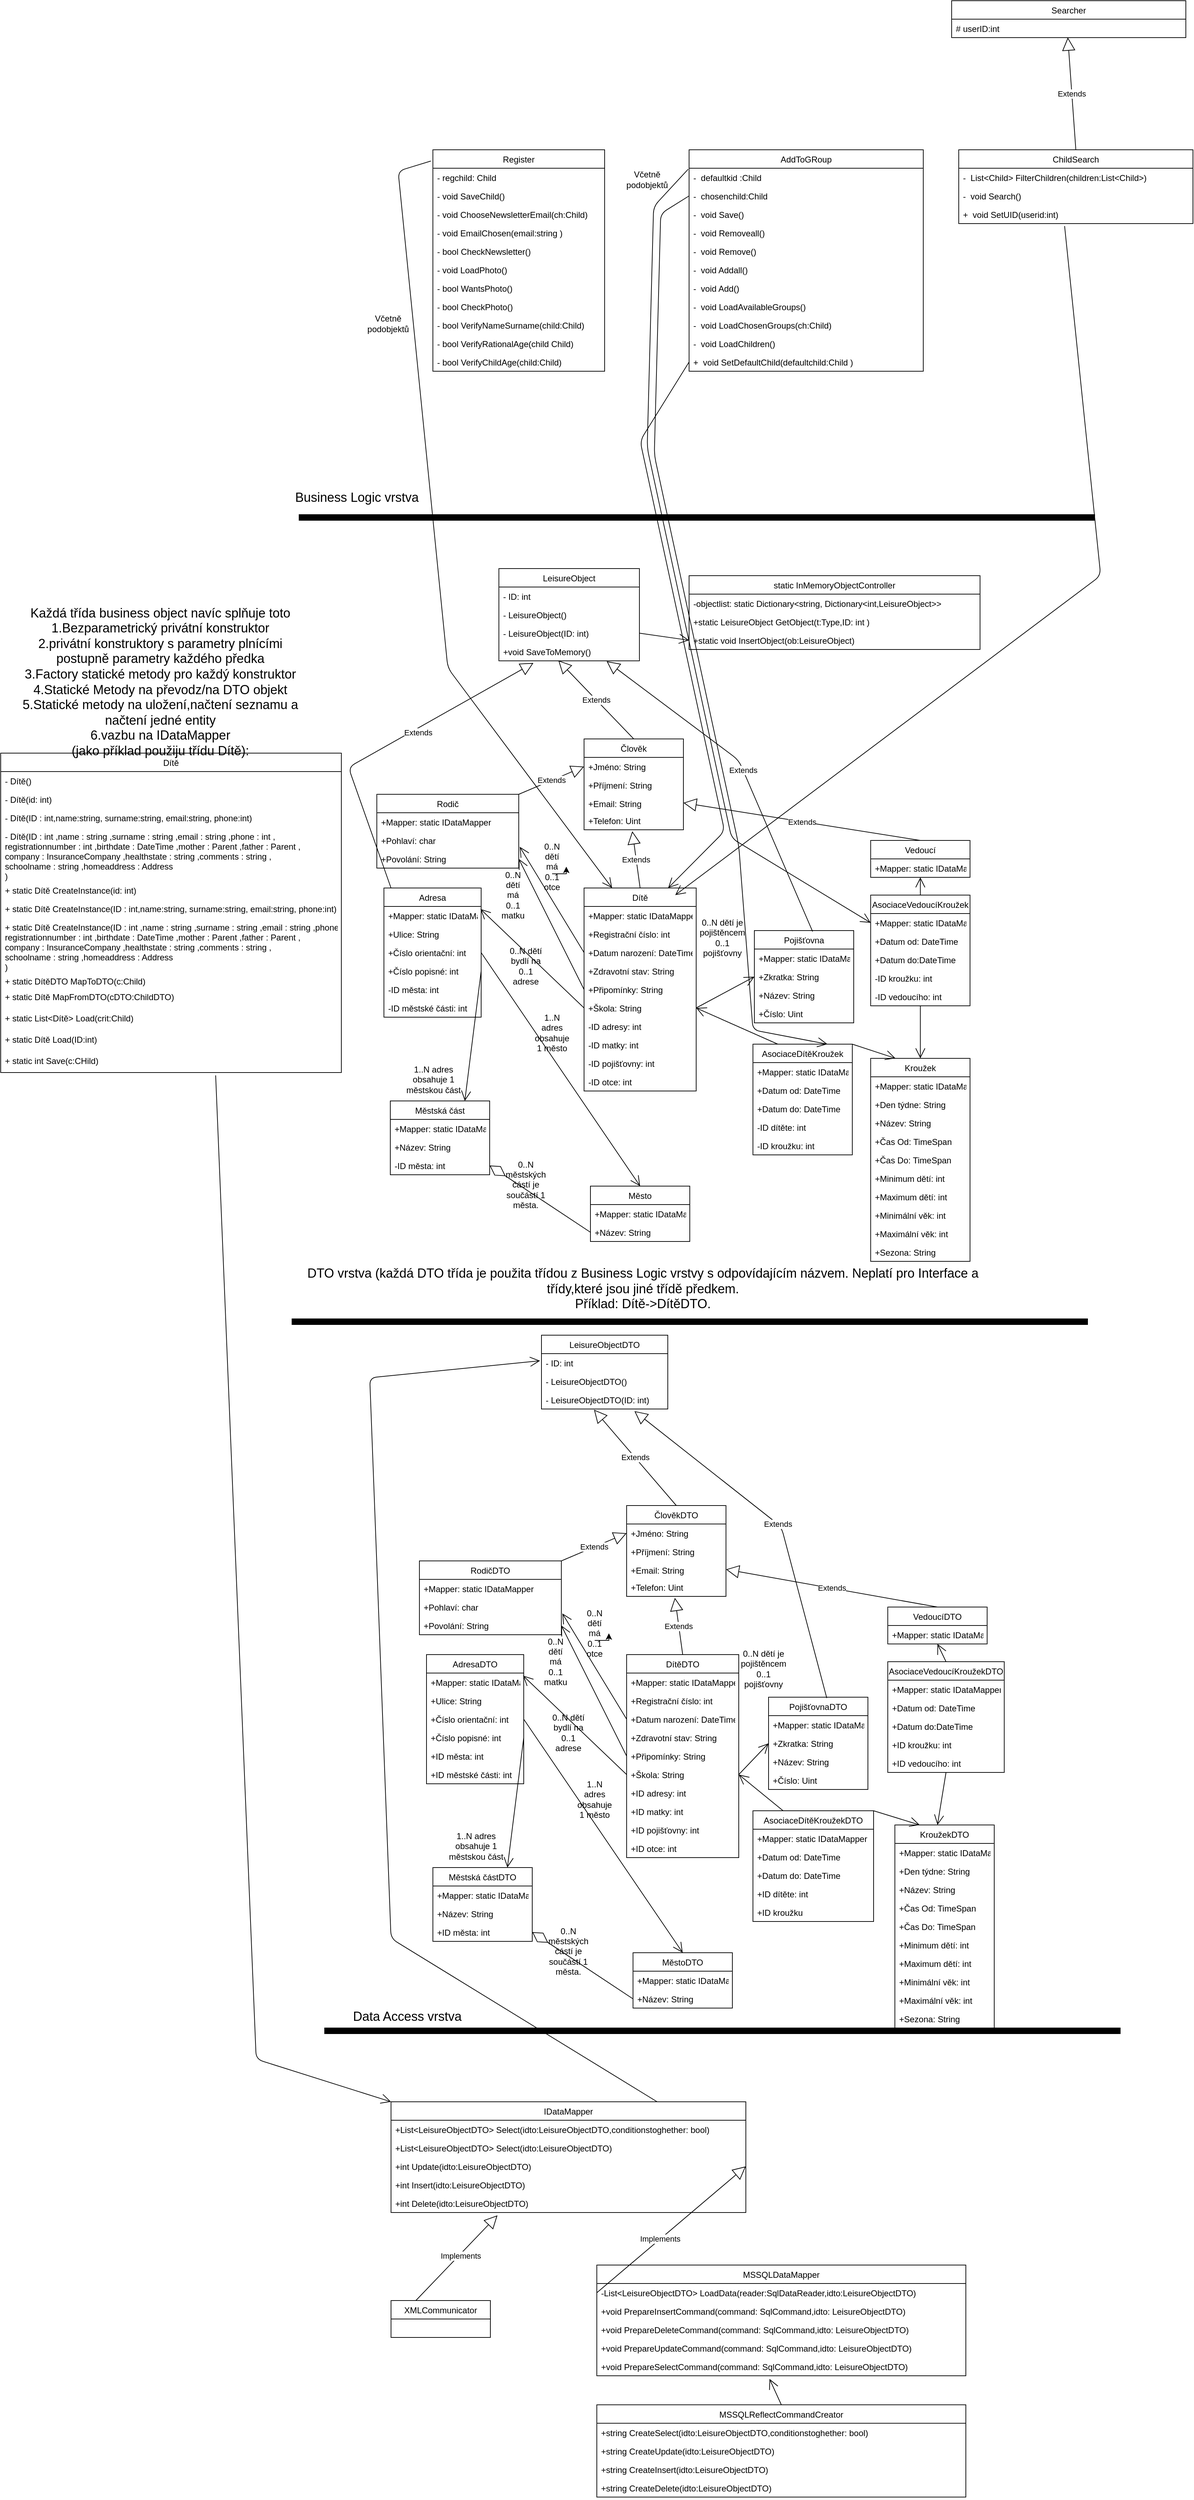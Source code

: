 <mxfile version="12.1.0" type="device" pages="1"><diagram id="Hb4tIpOBRrRCV9rQ7G7n" name="Page-1"><mxGraphModel dx="1851" dy="1762" grid="1" gridSize="10" guides="1" tooltips="1" connect="1" arrows="1" fold="1" page="1" pageScale="1" pageWidth="827" pageHeight="1169" math="0" shadow="0"><root><mxCell id="0"/><mxCell id="1" parent="0"/><mxCell id="N9fTIRbITgMljz683w3f-1" value="Dítě" style="swimlane;fontStyle=0;childLayout=stackLayout;horizontal=1;startSize=26;fillColor=none;horizontalStack=0;resizeParent=1;resizeParentMax=0;resizeLast=0;collapsible=1;marginBottom=0;" parent="1" vertex="1"><mxGeometry x="282" y="200" width="158" height="286" as="geometry"/></mxCell><mxCell id="VDZlU6zZz3yBKp1nP0z0-6" value="+Mapper: static IDataMapper" style="text;strokeColor=none;fillColor=none;align=left;verticalAlign=top;spacingLeft=4;spacingRight=4;overflow=hidden;rotatable=0;points=[[0,0.5],[1,0.5]];portConstraint=eastwest;" parent="N9fTIRbITgMljz683w3f-1" vertex="1"><mxGeometry y="26" width="158" height="26" as="geometry"/></mxCell><mxCell id="N9fTIRbITgMljz683w3f-2" value="+Registrační číslo: int" style="text;strokeColor=none;fillColor=none;align=left;verticalAlign=top;spacingLeft=4;spacingRight=4;overflow=hidden;rotatable=0;points=[[0,0.5],[1,0.5]];portConstraint=eastwest;" parent="N9fTIRbITgMljz683w3f-1" vertex="1"><mxGeometry y="52" width="158" height="26" as="geometry"/></mxCell><mxCell id="N9fTIRbITgMljz683w3f-3" value="+Datum narození: DateTime" style="text;strokeColor=none;fillColor=none;align=left;verticalAlign=top;spacingLeft=4;spacingRight=4;overflow=hidden;rotatable=0;points=[[0,0.5],[1,0.5]];portConstraint=eastwest;" parent="N9fTIRbITgMljz683w3f-1" vertex="1"><mxGeometry y="78" width="158" height="26" as="geometry"/></mxCell><mxCell id="GJ65aiUY9jV3F5yGXD18-78" value="+Zdravotní stav: String" style="text;strokeColor=none;fillColor=none;align=left;verticalAlign=top;spacingLeft=4;spacingRight=4;overflow=hidden;rotatable=0;points=[[0,0.5],[1,0.5]];portConstraint=eastwest;" parent="N9fTIRbITgMljz683w3f-1" vertex="1"><mxGeometry y="104" width="158" height="26" as="geometry"/></mxCell><mxCell id="N9fTIRbITgMljz683w3f-4" value="+Připomínky: String" style="text;strokeColor=none;fillColor=none;align=left;verticalAlign=top;spacingLeft=4;spacingRight=4;overflow=hidden;rotatable=0;points=[[0,0.5],[1,0.5]];portConstraint=eastwest;" parent="N9fTIRbITgMljz683w3f-1" vertex="1"><mxGeometry y="130" width="158" height="26" as="geometry"/></mxCell><mxCell id="N9fTIRbITgMljz683w3f-5" value="+Škola: String" style="text;strokeColor=none;fillColor=none;align=left;verticalAlign=top;spacingLeft=4;spacingRight=4;overflow=hidden;rotatable=0;points=[[0,0.5],[1,0.5]];portConstraint=eastwest;" parent="N9fTIRbITgMljz683w3f-1" vertex="1"><mxGeometry y="156" width="158" height="26" as="geometry"/></mxCell><mxCell id="VDZlU6zZz3yBKp1nP0z0-24" value="-ID adresy: int" style="text;strokeColor=none;fillColor=none;align=left;verticalAlign=top;spacingLeft=4;spacingRight=4;overflow=hidden;rotatable=0;points=[[0,0.5],[1,0.5]];portConstraint=eastwest;" parent="N9fTIRbITgMljz683w3f-1" vertex="1"><mxGeometry y="182" width="158" height="26" as="geometry"/></mxCell><mxCell id="VDZlU6zZz3yBKp1nP0z0-25" value="-ID matky: int" style="text;strokeColor=none;fillColor=none;align=left;verticalAlign=top;spacingLeft=4;spacingRight=4;overflow=hidden;rotatable=0;points=[[0,0.5],[1,0.5]];portConstraint=eastwest;" parent="N9fTIRbITgMljz683w3f-1" vertex="1"><mxGeometry y="208" width="158" height="26" as="geometry"/></mxCell><mxCell id="VDZlU6zZz3yBKp1nP0z0-26" value="-ID pojišťovny: int" style="text;strokeColor=none;fillColor=none;align=left;verticalAlign=top;spacingLeft=4;spacingRight=4;overflow=hidden;rotatable=0;points=[[0,0.5],[1,0.5]];portConstraint=eastwest;" parent="N9fTIRbITgMljz683w3f-1" vertex="1"><mxGeometry y="234" width="158" height="26" as="geometry"/></mxCell><mxCell id="VDZlU6zZz3yBKp1nP0z0-27" value="-ID otce: int" style="text;strokeColor=none;fillColor=none;align=left;verticalAlign=top;spacingLeft=4;spacingRight=4;overflow=hidden;rotatable=0;points=[[0,0.5],[1,0.5]];portConstraint=eastwest;" parent="N9fTIRbITgMljz683w3f-1" vertex="1"><mxGeometry y="260" width="158" height="26" as="geometry"/></mxCell><mxCell id="N9fTIRbITgMljz683w3f-7" value="Člověk" style="swimlane;fontStyle=0;childLayout=stackLayout;horizontal=1;startSize=26;fillColor=none;horizontalStack=0;resizeParent=1;resizeParentMax=0;resizeLast=0;collapsible=1;marginBottom=0;" parent="1" vertex="1"><mxGeometry x="282" y="-10" width="140" height="128" as="geometry"/></mxCell><mxCell id="N9fTIRbITgMljz683w3f-8" value="+Jméno: String" style="text;strokeColor=none;fillColor=none;align=left;verticalAlign=top;spacingLeft=4;spacingRight=4;overflow=hidden;rotatable=0;points=[[0,0.5],[1,0.5]];portConstraint=eastwest;" parent="N9fTIRbITgMljz683w3f-7" vertex="1"><mxGeometry y="26" width="140" height="26" as="geometry"/></mxCell><mxCell id="N9fTIRbITgMljz683w3f-9" value="+Příjmení: String" style="text;strokeColor=none;fillColor=none;align=left;verticalAlign=top;spacingLeft=4;spacingRight=4;overflow=hidden;rotatable=0;points=[[0,0.5],[1,0.5]];portConstraint=eastwest;" parent="N9fTIRbITgMljz683w3f-7" vertex="1"><mxGeometry y="52" width="140" height="26" as="geometry"/></mxCell><mxCell id="N9fTIRbITgMljz683w3f-11" value="+Email: String" style="text;strokeColor=none;fillColor=none;align=left;verticalAlign=top;spacingLeft=4;spacingRight=4;overflow=hidden;rotatable=0;points=[[0,0.5],[1,0.5]];portConstraint=eastwest;" parent="N9fTIRbITgMljz683w3f-7" vertex="1"><mxGeometry y="78" width="140" height="24" as="geometry"/></mxCell><mxCell id="N9fTIRbITgMljz683w3f-12" value="+Telefon: Uint" style="text;strokeColor=none;fillColor=none;align=left;verticalAlign=top;spacingLeft=4;spacingRight=4;overflow=hidden;rotatable=0;points=[[0,0.5],[1,0.5]];portConstraint=eastwest;" parent="N9fTIRbITgMljz683w3f-7" vertex="1"><mxGeometry y="102" width="140" height="26" as="geometry"/></mxCell><mxCell id="N9fTIRbITgMljz683w3f-10" value="Rodič" style="swimlane;fontStyle=0;childLayout=stackLayout;horizontal=1;startSize=26;fillColor=none;horizontalStack=0;resizeParent=1;resizeParentMax=0;resizeLast=0;collapsible=1;marginBottom=0;" parent="1" vertex="1"><mxGeometry x="-10" y="68" width="200" height="104" as="geometry"/></mxCell><mxCell id="VDZlU6zZz3yBKp1nP0z0-4" value="+Mapper: static IDataMapper" style="text;strokeColor=none;fillColor=none;align=left;verticalAlign=top;spacingLeft=4;spacingRight=4;overflow=hidden;rotatable=0;points=[[0,0.5],[1,0.5]];portConstraint=eastwest;" parent="N9fTIRbITgMljz683w3f-10" vertex="1"><mxGeometry y="26" width="200" height="26" as="geometry"/></mxCell><mxCell id="VDZlU6zZz3yBKp1nP0z0-28" value="+Pohlaví: char" style="text;strokeColor=none;fillColor=none;align=left;verticalAlign=top;spacingLeft=4;spacingRight=4;overflow=hidden;rotatable=0;points=[[0,0.5],[1,0.5]];portConstraint=eastwest;" parent="N9fTIRbITgMljz683w3f-10" vertex="1"><mxGeometry y="52" width="200" height="26" as="geometry"/></mxCell><mxCell id="N9fTIRbITgMljz683w3f-13" value="+Povolání: String" style="text;strokeColor=none;fillColor=none;align=left;verticalAlign=top;spacingLeft=4;spacingRight=4;overflow=hidden;rotatable=0;points=[[0,0.5],[1,0.5]];portConstraint=eastwest;" parent="N9fTIRbITgMljz683w3f-10" vertex="1"><mxGeometry y="78" width="200" height="26" as="geometry"/></mxCell><mxCell id="N9fTIRbITgMljz683w3f-14" value="Vedoucí" style="swimlane;fontStyle=0;childLayout=stackLayout;horizontal=1;startSize=26;fillColor=none;horizontalStack=0;resizeParent=1;resizeParentMax=0;resizeLast=0;collapsible=1;marginBottom=0;" parent="1" vertex="1"><mxGeometry x="685.88" y="133" width="140" height="52" as="geometry"/></mxCell><mxCell id="VDZlU6zZz3yBKp1nP0z0-8" value="+Mapper: static IDataMapper" style="text;strokeColor=none;fillColor=none;align=left;verticalAlign=top;spacingLeft=4;spacingRight=4;overflow=hidden;rotatable=0;points=[[0,0.5],[1,0.5]];portConstraint=eastwest;" parent="N9fTIRbITgMljz683w3f-14" vertex="1"><mxGeometry y="26" width="140" height="26" as="geometry"/></mxCell><mxCell id="N9fTIRbITgMljz683w3f-17" value="Adresa" style="swimlane;fontStyle=0;childLayout=stackLayout;horizontal=1;startSize=26;fillColor=none;horizontalStack=0;resizeParent=1;resizeParentMax=0;resizeLast=0;collapsible=1;marginBottom=0;" parent="1" vertex="1"><mxGeometry y="200" width="137" height="182" as="geometry"/></mxCell><mxCell id="VDZlU6zZz3yBKp1nP0z0-14" value="+Mapper: static IDataMapper" style="text;strokeColor=none;fillColor=none;align=left;verticalAlign=top;spacingLeft=4;spacingRight=4;overflow=hidden;rotatable=0;points=[[0,0.5],[1,0.5]];portConstraint=eastwest;" parent="N9fTIRbITgMljz683w3f-17" vertex="1"><mxGeometry y="26" width="137" height="26" as="geometry"/></mxCell><mxCell id="N9fTIRbITgMljz683w3f-18" value="+Ulice: String" style="text;strokeColor=none;fillColor=none;align=left;verticalAlign=top;spacingLeft=4;spacingRight=4;overflow=hidden;rotatable=0;points=[[0,0.5],[1,0.5]];portConstraint=eastwest;" parent="N9fTIRbITgMljz683w3f-17" vertex="1"><mxGeometry y="52" width="137" height="26" as="geometry"/></mxCell><mxCell id="N9fTIRbITgMljz683w3f-19" value="+Číslo orientační: int" style="text;strokeColor=none;fillColor=none;align=left;verticalAlign=top;spacingLeft=4;spacingRight=4;overflow=hidden;rotatable=0;points=[[0,0.5],[1,0.5]];portConstraint=eastwest;" parent="N9fTIRbITgMljz683w3f-17" vertex="1"><mxGeometry y="78" width="137" height="26" as="geometry"/></mxCell><mxCell id="N9fTIRbITgMljz683w3f-20" value="+Číslo popisné: int" style="text;strokeColor=none;fillColor=none;align=left;verticalAlign=top;spacingLeft=4;spacingRight=4;overflow=hidden;rotatable=0;points=[[0,0.5],[1,0.5]];portConstraint=eastwest;" parent="N9fTIRbITgMljz683w3f-17" vertex="1"><mxGeometry y="104" width="137" height="26" as="geometry"/></mxCell><mxCell id="VDZlU6zZz3yBKp1nP0z0-15" value="-ID města: int" style="text;strokeColor=none;fillColor=none;align=left;verticalAlign=top;spacingLeft=4;spacingRight=4;overflow=hidden;rotatable=0;points=[[0,0.5],[1,0.5]];portConstraint=eastwest;" parent="N9fTIRbITgMljz683w3f-17" vertex="1"><mxGeometry y="130" width="137" height="26" as="geometry"/></mxCell><mxCell id="VDZlU6zZz3yBKp1nP0z0-16" value="-ID městské části: int" style="text;strokeColor=none;fillColor=none;align=left;verticalAlign=top;spacingLeft=4;spacingRight=4;overflow=hidden;rotatable=0;points=[[0,0.5],[1,0.5]];portConstraint=eastwest;" parent="N9fTIRbITgMljz683w3f-17" vertex="1"><mxGeometry y="156" width="137" height="26" as="geometry"/></mxCell><mxCell id="N9fTIRbITgMljz683w3f-21" value="Kroužek" style="swimlane;fontStyle=0;childLayout=stackLayout;horizontal=1;startSize=26;fillColor=none;horizontalStack=0;resizeParent=1;resizeParentMax=0;resizeLast=0;collapsible=1;marginBottom=0;" parent="1" vertex="1"><mxGeometry x="685.88" y="440" width="140" height="286" as="geometry"/></mxCell><mxCell id="VDZlU6zZz3yBKp1nP0z0-11" value="+Mapper: static IDataMapper" style="text;strokeColor=none;fillColor=none;align=left;verticalAlign=top;spacingLeft=4;spacingRight=4;overflow=hidden;rotatable=0;points=[[0,0.5],[1,0.5]];portConstraint=eastwest;" parent="N9fTIRbITgMljz683w3f-21" vertex="1"><mxGeometry y="26" width="140" height="26" as="geometry"/></mxCell><mxCell id="N9fTIRbITgMljz683w3f-22" value="+Den týdne: String" style="text;strokeColor=none;fillColor=none;align=left;verticalAlign=top;spacingLeft=4;spacingRight=4;overflow=hidden;rotatable=0;points=[[0,0.5],[1,0.5]];portConstraint=eastwest;" parent="N9fTIRbITgMljz683w3f-21" vertex="1"><mxGeometry y="52" width="140" height="26" as="geometry"/></mxCell><mxCell id="N9fTIRbITgMljz683w3f-23" value="+Název: String" style="text;strokeColor=none;fillColor=none;align=left;verticalAlign=top;spacingLeft=4;spacingRight=4;overflow=hidden;rotatable=0;points=[[0,0.5],[1,0.5]];portConstraint=eastwest;" parent="N9fTIRbITgMljz683w3f-21" vertex="1"><mxGeometry y="78" width="140" height="26" as="geometry"/></mxCell><mxCell id="N9fTIRbITgMljz683w3f-24" value="+Čas Od: TimeSpan" style="text;strokeColor=none;fillColor=none;align=left;verticalAlign=top;spacingLeft=4;spacingRight=4;overflow=hidden;rotatable=0;points=[[0,0.5],[1,0.5]];portConstraint=eastwest;" parent="N9fTIRbITgMljz683w3f-21" vertex="1"><mxGeometry y="104" width="140" height="26" as="geometry"/></mxCell><mxCell id="N9fTIRbITgMljz683w3f-25" value="+Čas Do: TimeSpan" style="text;strokeColor=none;fillColor=none;align=left;verticalAlign=top;spacingLeft=4;spacingRight=4;overflow=hidden;rotatable=0;points=[[0,0.5],[1,0.5]];portConstraint=eastwest;" parent="N9fTIRbITgMljz683w3f-21" vertex="1"><mxGeometry y="130" width="140" height="26" as="geometry"/></mxCell><mxCell id="N9fTIRbITgMljz683w3f-26" value="+Minimum dětí: int" style="text;strokeColor=none;fillColor=none;align=left;verticalAlign=top;spacingLeft=4;spacingRight=4;overflow=hidden;rotatable=0;points=[[0,0.5],[1,0.5]];portConstraint=eastwest;" parent="N9fTIRbITgMljz683w3f-21" vertex="1"><mxGeometry y="156" width="140" height="26" as="geometry"/></mxCell><mxCell id="VDZlU6zZz3yBKp1nP0z0-22" value="+Maximum dětí: int" style="text;strokeColor=none;fillColor=none;align=left;verticalAlign=top;spacingLeft=4;spacingRight=4;overflow=hidden;rotatable=0;points=[[0,0.5],[1,0.5]];portConstraint=eastwest;" parent="N9fTIRbITgMljz683w3f-21" vertex="1"><mxGeometry y="182" width="140" height="26" as="geometry"/></mxCell><mxCell id="VDZlU6zZz3yBKp1nP0z0-21" value="+Minimální věk: int" style="text;strokeColor=none;fillColor=none;align=left;verticalAlign=top;spacingLeft=4;spacingRight=4;overflow=hidden;rotatable=0;points=[[0,0.5],[1,0.5]];portConstraint=eastwest;" parent="N9fTIRbITgMljz683w3f-21" vertex="1"><mxGeometry y="208" width="140" height="26" as="geometry"/></mxCell><mxCell id="VDZlU6zZz3yBKp1nP0z0-29" value="+Maximální věk: int" style="text;strokeColor=none;fillColor=none;align=left;verticalAlign=top;spacingLeft=4;spacingRight=4;overflow=hidden;rotatable=0;points=[[0,0.5],[1,0.5]];portConstraint=eastwest;" parent="N9fTIRbITgMljz683w3f-21" vertex="1"><mxGeometry y="234" width="140" height="26" as="geometry"/></mxCell><mxCell id="N9fTIRbITgMljz683w3f-27" value="+Sezona: String" style="text;strokeColor=none;fillColor=none;align=left;verticalAlign=top;spacingLeft=4;spacingRight=4;overflow=hidden;rotatable=0;points=[[0,0.5],[1,0.5]];portConstraint=eastwest;" parent="N9fTIRbITgMljz683w3f-21" vertex="1"><mxGeometry y="260" width="140" height="26" as="geometry"/></mxCell><mxCell id="N9fTIRbITgMljz683w3f-28" value="Pojišťovna" style="swimlane;fontStyle=0;childLayout=stackLayout;horizontal=1;startSize=26;fillColor=none;horizontalStack=0;resizeParent=1;resizeParentMax=0;resizeLast=0;collapsible=1;marginBottom=0;" parent="1" vertex="1"><mxGeometry x="522" y="260" width="140" height="130" as="geometry"/></mxCell><mxCell id="VDZlU6zZz3yBKp1nP0z0-7" value="+Mapper: static IDataMapper" style="text;strokeColor=none;fillColor=none;align=left;verticalAlign=top;spacingLeft=4;spacingRight=4;overflow=hidden;rotatable=0;points=[[0,0.5],[1,0.5]];portConstraint=eastwest;" parent="N9fTIRbITgMljz683w3f-28" vertex="1"><mxGeometry y="26" width="140" height="26" as="geometry"/></mxCell><mxCell id="N9fTIRbITgMljz683w3f-29" value="+Zkratka: String" style="text;strokeColor=none;fillColor=none;align=left;verticalAlign=top;spacingLeft=4;spacingRight=4;overflow=hidden;rotatable=0;points=[[0,0.5],[1,0.5]];portConstraint=eastwest;" parent="N9fTIRbITgMljz683w3f-28" vertex="1"><mxGeometry y="52" width="140" height="26" as="geometry"/></mxCell><mxCell id="N9fTIRbITgMljz683w3f-30" value="+Název: String" style="text;strokeColor=none;fillColor=none;align=left;verticalAlign=top;spacingLeft=4;spacingRight=4;overflow=hidden;rotatable=0;points=[[0,0.5],[1,0.5]];portConstraint=eastwest;" parent="N9fTIRbITgMljz683w3f-28" vertex="1"><mxGeometry y="78" width="140" height="26" as="geometry"/></mxCell><mxCell id="N9fTIRbITgMljz683w3f-31" value="+Číslo: Uint" style="text;strokeColor=none;fillColor=none;align=left;verticalAlign=top;spacingLeft=4;spacingRight=4;overflow=hidden;rotatable=0;points=[[0,0.5],[1,0.5]];portConstraint=eastwest;" parent="N9fTIRbITgMljz683w3f-28" vertex="1"><mxGeometry y="104" width="140" height="26" as="geometry"/></mxCell><mxCell id="N9fTIRbITgMljz683w3f-32" value="Město" style="swimlane;fontStyle=0;childLayout=stackLayout;horizontal=1;startSize=26;fillColor=none;horizontalStack=0;resizeParent=1;resizeParentMax=0;resizeLast=0;collapsible=1;marginBottom=0;" parent="1" vertex="1"><mxGeometry x="291" y="620" width="140" height="78" as="geometry"/></mxCell><mxCell id="VDZlU6zZz3yBKp1nP0z0-12" value="+Mapper: static IDataMapper" style="text;strokeColor=none;fillColor=none;align=left;verticalAlign=top;spacingLeft=4;spacingRight=4;overflow=hidden;rotatable=0;points=[[0,0.5],[1,0.5]];portConstraint=eastwest;" parent="N9fTIRbITgMljz683w3f-32" vertex="1"><mxGeometry y="26" width="140" height="26" as="geometry"/></mxCell><mxCell id="N9fTIRbITgMljz683w3f-33" value="+Název: String" style="text;strokeColor=none;fillColor=none;align=left;verticalAlign=top;spacingLeft=4;spacingRight=4;overflow=hidden;rotatable=0;points=[[0,0.5],[1,0.5]];portConstraint=eastwest;" parent="N9fTIRbITgMljz683w3f-32" vertex="1"><mxGeometry y="52" width="140" height="26" as="geometry"/></mxCell><mxCell id="N9fTIRbITgMljz683w3f-34" value="Městská část" style="swimlane;fontStyle=0;childLayout=stackLayout;horizontal=1;startSize=26;fillColor=none;horizontalStack=0;resizeParent=1;resizeParentMax=0;resizeLast=0;collapsible=1;marginBottom=0;" parent="1" vertex="1"><mxGeometry x="9" y="500" width="140" height="104" as="geometry"/></mxCell><mxCell id="VDZlU6zZz3yBKp1nP0z0-13" value="+Mapper: static IDataMapper" style="text;strokeColor=none;fillColor=none;align=left;verticalAlign=top;spacingLeft=4;spacingRight=4;overflow=hidden;rotatable=0;points=[[0,0.5],[1,0.5]];portConstraint=eastwest;" parent="N9fTIRbITgMljz683w3f-34" vertex="1"><mxGeometry y="26" width="140" height="26" as="geometry"/></mxCell><mxCell id="VDZlU6zZz3yBKp1nP0z0-23" value="+Název: String" style="text;strokeColor=none;fillColor=none;align=left;verticalAlign=top;spacingLeft=4;spacingRight=4;overflow=hidden;rotatable=0;points=[[0,0.5],[1,0.5]];portConstraint=eastwest;" parent="N9fTIRbITgMljz683w3f-34" vertex="1"><mxGeometry y="52" width="140" height="26" as="geometry"/></mxCell><mxCell id="N9fTIRbITgMljz683w3f-35" value="-ID města: int" style="text;strokeColor=none;fillColor=none;align=left;verticalAlign=top;spacingLeft=4;spacingRight=4;overflow=hidden;rotatable=0;points=[[0,0.5],[1,0.5]];portConstraint=eastwest;" parent="N9fTIRbITgMljz683w3f-34" vertex="1"><mxGeometry y="78" width="140" height="26" as="geometry"/></mxCell><mxCell id="N9fTIRbITgMljz683w3f-36" value="Extends" style="endArrow=block;endSize=16;endFill=0;html=1;exitX=1;exitY=0;exitDx=0;exitDy=0;entryX=0;entryY=0.5;entryDx=0;entryDy=0;" parent="1" source="N9fTIRbITgMljz683w3f-10" target="N9fTIRbITgMljz683w3f-8" edge="1"><mxGeometry width="160" relative="1" as="geometry"><mxPoint x="62" y="211.5" as="sourcePoint"/><mxPoint x="222" y="211.5" as="targetPoint"/></mxGeometry></mxCell><mxCell id="N9fTIRbITgMljz683w3f-37" value="Extends" style="endArrow=block;endSize=16;endFill=0;html=1;exitX=0.5;exitY=0;exitDx=0;exitDy=0;entryX=1;entryY=0.5;entryDx=0;entryDy=0;" parent="1" source="N9fTIRbITgMljz683w3f-14" target="N9fTIRbITgMljz683w3f-11" edge="1"><mxGeometry width="160" relative="1" as="geometry"><mxPoint x="212" y="135" as="sourcePoint"/><mxPoint x="430" y="80" as="targetPoint"/></mxGeometry></mxCell><mxCell id="N9fTIRbITgMljz683w3f-38" value="Extends" style="endArrow=block;endSize=16;endFill=0;html=1;exitX=0.5;exitY=0;exitDx=0;exitDy=0;" parent="1" source="N9fTIRbITgMljz683w3f-1" edge="1"><mxGeometry width="160" relative="1" as="geometry"><mxPoint x="222" y="145" as="sourcePoint"/><mxPoint x="350" y="120" as="targetPoint"/></mxGeometry></mxCell><mxCell id="N9fTIRbITgMljz683w3f-39" value="" style="endArrow=open;endFill=1;endSize=12;html=1;entryX=0.993;entryY=0.163;entryDx=0;entryDy=0;entryPerimeter=0;exitX=0;exitY=0.5;exitDx=0;exitDy=0;" parent="1" source="N9fTIRbITgMljz683w3f-5" target="N9fTIRbITgMljz683w3f-17" edge="1"><mxGeometry width="160" relative="1" as="geometry"><mxPoint x="22" y="660" as="sourcePoint"/><mxPoint x="182" y="660" as="targetPoint"/></mxGeometry></mxCell><mxCell id="N9fTIRbITgMljz683w3f-40" value="" style="endArrow=open;endFill=1;endSize=12;html=1;entryX=0.75;entryY=0;entryDx=0;entryDy=0;exitX=1;exitY=0.5;exitDx=0;exitDy=0;" parent="1" source="N9fTIRbITgMljz683w3f-20" target="N9fTIRbITgMljz683w3f-34" edge="1"><mxGeometry width="160" relative="1" as="geometry"><mxPoint x="163.75" y="461" as="sourcePoint"/><mxPoint x="320.02" y="414.012" as="targetPoint"/></mxGeometry></mxCell><mxCell id="N9fTIRbITgMljz683w3f-41" value="" style="endArrow=open;endFill=1;endSize=12;html=1;entryX=0;entryY=0.5;entryDx=0;entryDy=0;exitX=1;exitY=0.5;exitDx=0;exitDy=0;" parent="1" source="N9fTIRbITgMljz683w3f-5" target="N9fTIRbITgMljz683w3f-29" edge="1"><mxGeometry width="160" relative="1" as="geometry"><mxPoint x="444.582" y="358.99" as="sourcePoint"/><mxPoint x="281.02" y="273.012" as="targetPoint"/></mxGeometry></mxCell><mxCell id="N9fTIRbITgMljz683w3f-42" value="" style="endArrow=open;endFill=1;endSize=12;html=1;entryX=0.5;entryY=0;entryDx=0;entryDy=0;exitX=1;exitY=0.5;exitDx=0;exitDy=0;" parent="1" source="N9fTIRbITgMljz683w3f-19" target="N9fTIRbITgMljz683w3f-32" edge="1"><mxGeometry width="160" relative="1" as="geometry"><mxPoint x="159" y="411" as="sourcePoint"/><mxPoint x="227" y="491" as="targetPoint"/></mxGeometry></mxCell><mxCell id="N9fTIRbITgMljz683w3f-43" value="" style="endArrow=open;endFill=1;endSize=12;html=1;entryX=1;entryY=0.5;entryDx=0;entryDy=0;exitX=0;exitY=0.5;exitDx=0;exitDy=0;" parent="1" source="N9fTIRbITgMljz683w3f-4" target="N9fTIRbITgMljz683w3f-13" edge="1"><mxGeometry width="160" relative="1" as="geometry"><mxPoint x="159" y="385" as="sourcePoint"/><mxPoint x="382" y="491" as="targetPoint"/></mxGeometry></mxCell><mxCell id="N9fTIRbITgMljz683w3f-44" value="" style="endArrow=open;endFill=1;endSize=12;html=1;entryX=1.007;entryY=-0.154;entryDx=0;entryDy=0;exitX=0;exitY=0.5;exitDx=0;exitDy=0;entryPerimeter=0;" parent="1" source="N9fTIRbITgMljz683w3f-3" target="N9fTIRbITgMljz683w3f-13" edge="1"><mxGeometry width="160" relative="1" as="geometry"><mxPoint x="282" y="235" as="sourcePoint"/><mxPoint x="212" y="161" as="targetPoint"/></mxGeometry></mxCell><mxCell id="N9fTIRbITgMljz683w3f-47" value="0..N dětí má 0..1 matku" style="text;html=1;strokeColor=none;fillColor=none;align=center;verticalAlign=middle;whiteSpace=wrap;rounded=0;" parent="1" vertex="1"><mxGeometry x="162" y="200" width="40" height="20" as="geometry"/></mxCell><mxCell id="N9fTIRbITgMljz683w3f-48" value="0..N dětí je pojištěncem 0..1 pojišťovny" style="text;html=1;strokeColor=none;fillColor=none;align=center;verticalAlign=middle;whiteSpace=wrap;rounded=0;" parent="1" vertex="1"><mxGeometry x="442" y="260" width="70" height="20" as="geometry"/></mxCell><mxCell id="N9fTIRbITgMljz683w3f-49" value="0..N dětí bydlí na 0..1 adrese" style="text;html=1;strokeColor=none;fillColor=none;align=center;verticalAlign=middle;whiteSpace=wrap;rounded=0;" parent="1" vertex="1"><mxGeometry x="170" y="300" width="60" height="20" as="geometry"/></mxCell><mxCell id="N9fTIRbITgMljz683w3f-50" value="1..N adres obsahuje 1 město" style="text;html=1;strokeColor=none;fillColor=none;align=center;verticalAlign=middle;whiteSpace=wrap;rounded=0;" parent="1" vertex="1"><mxGeometry x="217" y="394" width="40" height="20" as="geometry"/></mxCell><mxCell id="N9fTIRbITgMljz683w3f-51" value="0..N městských částí je součástí 1 města." style="text;html=1;strokeColor=none;fillColor=none;align=center;verticalAlign=middle;whiteSpace=wrap;rounded=0;" parent="1" vertex="1"><mxGeometry x="180" y="608" width="40" height="20" as="geometry"/></mxCell><mxCell id="N9fTIRbITgMljz683w3f-53" value="" style="endArrow=diamondThin;endFill=0;endSize=24;html=1;entryX=1;entryY=0.5;entryDx=0;entryDy=0;exitX=0;exitY=0.5;exitDx=0;exitDy=0;" parent="1" source="N9fTIRbITgMljz683w3f-33" target="N9fTIRbITgMljz683w3f-35" edge="1"><mxGeometry width="160" relative="1" as="geometry"><mxPoint x="122" y="600" as="sourcePoint"/><mxPoint x="282" y="600" as="targetPoint"/></mxGeometry></mxCell><mxCell id="N9fTIRbITgMljz683w3f-55" value="0..N dětí má 0..1 otce" style="text;html=1;strokeColor=none;fillColor=none;align=center;verticalAlign=middle;whiteSpace=wrap;rounded=0;" parent="1" vertex="1"><mxGeometry x="217" y="160" width="40" height="20" as="geometry"/></mxCell><mxCell id="N9fTIRbITgMljz683w3f-56" value="1..N adres obsahuje 1 městskou část" style="text;html=1;strokeColor=none;fillColor=none;align=center;verticalAlign=middle;whiteSpace=wrap;rounded=0;" parent="1" vertex="1"><mxGeometry x="20" y="460" width="100" height="20" as="geometry"/></mxCell><mxCell id="N9fTIRbITgMljz683w3f-57" value="LeisureObject" style="swimlane;fontStyle=0;childLayout=stackLayout;horizontal=1;startSize=26;fillColor=none;horizontalStack=0;resizeParent=1;resizeParentMax=0;resizeLast=0;collapsible=1;marginBottom=0;" parent="1" vertex="1"><mxGeometry x="162" y="-250" width="198" height="130" as="geometry"/></mxCell><mxCell id="VDZlU6zZz3yBKp1nP0z0-1" value="- ID: int" style="text;strokeColor=none;fillColor=none;align=left;verticalAlign=top;spacingLeft=4;spacingRight=4;overflow=hidden;rotatable=0;points=[[0,0.5],[1,0.5]];portConstraint=eastwest;" parent="N9fTIRbITgMljz683w3f-57" vertex="1"><mxGeometry y="26" width="198" height="26" as="geometry"/></mxCell><mxCell id="VDZlU6zZz3yBKp1nP0z0-2" value="- LeisureObject()" style="text;strokeColor=none;fillColor=none;align=left;verticalAlign=top;spacingLeft=4;spacingRight=4;overflow=hidden;rotatable=0;points=[[0,0.5],[1,0.5]];portConstraint=eastwest;" parent="N9fTIRbITgMljz683w3f-57" vertex="1"><mxGeometry y="52" width="198" height="26" as="geometry"/></mxCell><mxCell id="VDZlU6zZz3yBKp1nP0z0-3" value="- LeisureObject(ID: int)" style="text;strokeColor=none;fillColor=none;align=left;verticalAlign=top;spacingLeft=4;spacingRight=4;overflow=hidden;rotatable=0;points=[[0,0.5],[1,0.5]];portConstraint=eastwest;" parent="N9fTIRbITgMljz683w3f-57" vertex="1"><mxGeometry y="78" width="198" height="26" as="geometry"/></mxCell><mxCell id="N9fTIRbITgMljz683w3f-64" value="+void SaveToMemory()" style="text;strokeColor=none;fillColor=none;align=left;verticalAlign=top;spacingLeft=4;spacingRight=4;overflow=hidden;rotatable=0;points=[[0,0.5],[1,0.5]];portConstraint=eastwest;" parent="N9fTIRbITgMljz683w3f-57" vertex="1"><mxGeometry y="104" width="198" height="26" as="geometry"/></mxCell><mxCell id="N9fTIRbITgMljz683w3f-60" value="Extends" style="endArrow=block;endSize=16;endFill=0;html=1;exitX=0.5;exitY=0;exitDx=0;exitDy=0;entryX=0.423;entryY=0.977;entryDx=0;entryDy=0;entryPerimeter=0;" parent="1" source="N9fTIRbITgMljz683w3f-7" target="N9fTIRbITgMljz683w3f-64" edge="1"><mxGeometry width="160" relative="1" as="geometry"><mxPoint x="362" y="210" as="sourcePoint"/><mxPoint x="226.96" y="-91.01" as="targetPoint"/></mxGeometry></mxCell><mxCell id="N9fTIRbITgMljz683w3f-62" value="IDataMapper" style="swimlane;fontStyle=0;childLayout=stackLayout;horizontal=1;startSize=26;fillColor=none;horizontalStack=0;resizeParent=1;resizeParentMax=0;resizeLast=0;collapsible=1;marginBottom=0;" parent="1" vertex="1"><mxGeometry x="10" y="1910" width="500" height="156" as="geometry"/></mxCell><mxCell id="qGL_Ndh21jmk5kOeHYw9-4" value="+List&lt;LeisureObjectDTO&gt; Select(idto:LeisureObjectDTO,conditionstoghether: bool)" style="text;strokeColor=none;fillColor=none;align=left;verticalAlign=top;spacingLeft=4;spacingRight=4;overflow=hidden;rotatable=0;points=[[0,0.5],[1,0.5]];portConstraint=eastwest;" parent="N9fTIRbITgMljz683w3f-62" vertex="1"><mxGeometry y="26" width="500" height="26" as="geometry"/></mxCell><mxCell id="qGL_Ndh21jmk5kOeHYw9-3" value="+List&lt;LeisureObjectDTO&gt; Select(idto:LeisureObjectDTO)" style="text;strokeColor=none;fillColor=none;align=left;verticalAlign=top;spacingLeft=4;spacingRight=4;overflow=hidden;rotatable=0;points=[[0,0.5],[1,0.5]];portConstraint=eastwest;" parent="N9fTIRbITgMljz683w3f-62" vertex="1"><mxGeometry y="52" width="500" height="26" as="geometry"/></mxCell><mxCell id="qGL_Ndh21jmk5kOeHYw9-2" value="+int Update(idto:LeisureObjectDTO)" style="text;strokeColor=none;fillColor=none;align=left;verticalAlign=top;spacingLeft=4;spacingRight=4;overflow=hidden;rotatable=0;points=[[0,0.5],[1,0.5]];portConstraint=eastwest;" parent="N9fTIRbITgMljz683w3f-62" vertex="1"><mxGeometry y="78" width="500" height="26" as="geometry"/></mxCell><mxCell id="N9fTIRbITgMljz683w3f-63" value="+int Insert(idto:LeisureObjectDTO)" style="text;strokeColor=none;fillColor=none;align=left;verticalAlign=top;spacingLeft=4;spacingRight=4;overflow=hidden;rotatable=0;points=[[0,0.5],[1,0.5]];portConstraint=eastwest;" parent="N9fTIRbITgMljz683w3f-62" vertex="1"><mxGeometry y="104" width="500" height="26" as="geometry"/></mxCell><mxCell id="qGL_Ndh21jmk5kOeHYw9-1" value="+int Delete(idto:LeisureObjectDTO)" style="text;strokeColor=none;fillColor=none;align=left;verticalAlign=top;spacingLeft=4;spacingRight=4;overflow=hidden;rotatable=0;points=[[0,0.5],[1,0.5]];portConstraint=eastwest;" parent="N9fTIRbITgMljz683w3f-62" vertex="1"><mxGeometry y="130" width="500" height="26" as="geometry"/></mxCell><mxCell id="qGL_Ndh21jmk5kOeHYw9-6" value="Extends" style="endArrow=block;endSize=16;endFill=0;html=1;exitX=0.073;exitY=0;exitDx=0;exitDy=0;entryX=0.246;entryY=1.113;entryDx=0;entryDy=0;entryPerimeter=0;exitPerimeter=0;" parent="1" source="N9fTIRbITgMljz683w3f-17" target="N9fTIRbITgMljz683w3f-64" edge="1"><mxGeometry x="0.093" y="-30" width="160" relative="1" as="geometry"><mxPoint x="365" y="50" as="sourcePoint"/><mxPoint x="206.94" y="-94.988" as="targetPoint"/><Array as="points"><mxPoint x="-50" y="30"/></Array><mxPoint x="12" y="-35" as="offset"/></mxGeometry></mxCell><mxCell id="qGL_Ndh21jmk5kOeHYw9-7" value="Extends" style="endArrow=block;endSize=16;endFill=0;html=1;exitX=0.586;exitY=0.01;exitDx=0;exitDy=0;entryX=0.767;entryY=1.023;entryDx=0;entryDy=0;entryPerimeter=0;exitPerimeter=0;" parent="1" source="N9fTIRbITgMljz683w3f-28" target="N9fTIRbITgMljz683w3f-64" edge="1"><mxGeometry width="160" relative="1" as="geometry"><mxPoint x="365" y="50" as="sourcePoint"/><mxPoint x="265.04" y="-91.01" as="targetPoint"/><Array as="points"><mxPoint x="500" y="20"/></Array></mxGeometry></mxCell><mxCell id="9Ojv_z9w2qg0H2KwzndB-58" value="AsociaceDítěKroužek" style="swimlane;fontStyle=0;childLayout=stackLayout;horizontal=1;startSize=26;fillColor=none;horizontalStack=0;resizeParent=1;resizeParentMax=0;resizeLast=0;collapsible=1;marginBottom=0;" parent="1" vertex="1"><mxGeometry x="520" y="420" width="140" height="156" as="geometry"/></mxCell><mxCell id="VDZlU6zZz3yBKp1nP0z0-10" value="+Mapper: static IDataMapper" style="text;strokeColor=none;fillColor=none;align=left;verticalAlign=top;spacingLeft=4;spacingRight=4;overflow=hidden;rotatable=0;points=[[0,0.5],[1,0.5]];portConstraint=eastwest;" parent="9Ojv_z9w2qg0H2KwzndB-58" vertex="1"><mxGeometry y="26" width="140" height="26" as="geometry"/></mxCell><mxCell id="9Ojv_z9w2qg0H2KwzndB-68" value="+Datum od: DateTime" style="text;strokeColor=none;fillColor=none;align=left;verticalAlign=top;spacingLeft=4;spacingRight=4;overflow=hidden;rotatable=0;points=[[0,0.5],[1,0.5]];portConstraint=eastwest;" parent="9Ojv_z9w2qg0H2KwzndB-58" vertex="1"><mxGeometry y="52" width="140" height="26" as="geometry"/></mxCell><mxCell id="VDZlU6zZz3yBKp1nP0z0-17" value="+Datum do: DateTime" style="text;strokeColor=none;fillColor=none;align=left;verticalAlign=top;spacingLeft=4;spacingRight=4;overflow=hidden;rotatable=0;points=[[0,0.5],[1,0.5]];portConstraint=eastwest;" parent="9Ojv_z9w2qg0H2KwzndB-58" vertex="1"><mxGeometry y="78" width="140" height="26" as="geometry"/></mxCell><mxCell id="VDZlU6zZz3yBKp1nP0z0-18" value="-ID dítěte: int" style="text;strokeColor=none;fillColor=none;align=left;verticalAlign=top;spacingLeft=4;spacingRight=4;overflow=hidden;rotatable=0;points=[[0,0.5],[1,0.5]];portConstraint=eastwest;" parent="9Ojv_z9w2qg0H2KwzndB-58" vertex="1"><mxGeometry y="104" width="140" height="26" as="geometry"/></mxCell><mxCell id="9Ojv_z9w2qg0H2KwzndB-69" value="-ID kroužku: int" style="text;strokeColor=none;fillColor=none;align=left;verticalAlign=top;spacingLeft=4;spacingRight=4;overflow=hidden;rotatable=0;points=[[0,0.5],[1,0.5]];portConstraint=eastwest;" parent="9Ojv_z9w2qg0H2KwzndB-58" vertex="1"><mxGeometry y="130" width="140" height="26" as="geometry"/></mxCell><mxCell id="9Ojv_z9w2qg0H2KwzndB-62" value="" style="endArrow=open;endFill=1;endSize=12;html=1;exitX=0.25;exitY=0;exitDx=0;exitDy=0;entryX=1;entryY=0.5;entryDx=0;entryDy=0;" parent="1" source="9Ojv_z9w2qg0H2KwzndB-58" target="N9fTIRbITgMljz683w3f-5" edge="1"><mxGeometry width="160" relative="1" as="geometry"><mxPoint x="425.98" y="342.99" as="sourcePoint"/><mxPoint x="410" y="380" as="targetPoint"/></mxGeometry></mxCell><mxCell id="9Ojv_z9w2qg0H2KwzndB-63" value="" style="endArrow=open;endFill=1;endSize=12;html=1;entryX=0.25;entryY=0;entryDx=0;entryDy=0;exitX=1;exitY=0;exitDx=0;exitDy=0;" parent="1" source="9Ojv_z9w2qg0H2KwzndB-58" target="N9fTIRbITgMljz683w3f-21" edge="1"><mxGeometry width="160" relative="1" as="geometry"><mxPoint x="625.98" y="510.99" as="sourcePoint"/><mxPoint x="762" y="467" as="targetPoint"/></mxGeometry></mxCell><mxCell id="9Ojv_z9w2qg0H2KwzndB-64" value="AsociaceVedoucíKroužek" style="swimlane;fontStyle=0;childLayout=stackLayout;horizontal=1;startSize=26;fillColor=none;horizontalStack=0;resizeParent=1;resizeParentMax=0;resizeLast=0;collapsible=1;marginBottom=0;" parent="1" vertex="1"><mxGeometry x="685.88" y="210" width="140" height="156" as="geometry"/></mxCell><mxCell id="VDZlU6zZz3yBKp1nP0z0-9" value="+Mapper: static IDataMapper" style="text;strokeColor=none;fillColor=none;align=left;verticalAlign=top;spacingLeft=4;spacingRight=4;overflow=hidden;rotatable=0;points=[[0,0.5],[1,0.5]];portConstraint=eastwest;" parent="9Ojv_z9w2qg0H2KwzndB-64" vertex="1"><mxGeometry y="26" width="140" height="26" as="geometry"/></mxCell><mxCell id="9Ojv_z9w2qg0H2KwzndB-71" value="+Datum od: DateTime" style="text;strokeColor=none;fillColor=none;align=left;verticalAlign=top;spacingLeft=4;spacingRight=4;overflow=hidden;rotatable=0;points=[[0,0.5],[1,0.5]];portConstraint=eastwest;" parent="9Ojv_z9w2qg0H2KwzndB-64" vertex="1"><mxGeometry y="52" width="140" height="26" as="geometry"/></mxCell><mxCell id="9Ojv_z9w2qg0H2KwzndB-70" value="+Datum do:DateTime" style="text;strokeColor=none;fillColor=none;align=left;verticalAlign=top;spacingLeft=4;spacingRight=4;overflow=hidden;rotatable=0;points=[[0,0.5],[1,0.5]];portConstraint=eastwest;" parent="9Ojv_z9w2qg0H2KwzndB-64" vertex="1"><mxGeometry y="78" width="140" height="26" as="geometry"/></mxCell><mxCell id="VDZlU6zZz3yBKp1nP0z0-19" value="-ID kroužku: int" style="text;strokeColor=none;fillColor=none;align=left;verticalAlign=top;spacingLeft=4;spacingRight=4;overflow=hidden;rotatable=0;points=[[0,0.5],[1,0.5]];portConstraint=eastwest;" parent="9Ojv_z9w2qg0H2KwzndB-64" vertex="1"><mxGeometry y="104" width="140" height="26" as="geometry"/></mxCell><mxCell id="VDZlU6zZz3yBKp1nP0z0-20" value="-ID vedoucího: int" style="text;strokeColor=none;fillColor=none;align=left;verticalAlign=top;spacingLeft=4;spacingRight=4;overflow=hidden;rotatable=0;points=[[0,0.5],[1,0.5]];portConstraint=eastwest;" parent="9Ojv_z9w2qg0H2KwzndB-64" vertex="1"><mxGeometry y="130" width="140" height="26" as="geometry"/></mxCell><mxCell id="9Ojv_z9w2qg0H2KwzndB-65" value="" style="endArrow=open;endFill=1;endSize=12;html=1;entryX=0.5;entryY=0;entryDx=0;entryDy=0;exitX=0.5;exitY=1;exitDx=0;exitDy=0;" parent="1" source="9Ojv_z9w2qg0H2KwzndB-64" target="N9fTIRbITgMljz683w3f-21" edge="1"><mxGeometry width="160" relative="1" as="geometry"><mxPoint x="597" y="459" as="sourcePoint"/><mxPoint x="729" y="530" as="targetPoint"/></mxGeometry></mxCell><mxCell id="9Ojv_z9w2qg0H2KwzndB-66" value="" style="endArrow=open;endFill=1;endSize=12;html=1;entryX=0.5;entryY=1;entryDx=0;entryDy=0;exitX=0.5;exitY=0;exitDx=0;exitDy=0;" parent="1" source="9Ojv_z9w2qg0H2KwzndB-64" target="N9fTIRbITgMljz683w3f-14" edge="1"><mxGeometry width="160" relative="1" as="geometry"><mxPoint x="607" y="469" as="sourcePoint"/><mxPoint x="745.04" y="296.99" as="targetPoint"/></mxGeometry></mxCell><mxCell id="GJ65aiUY9jV3F5yGXD18-3" value="" style="endArrow=none;html=1;strokeWidth=9;" parent="1" edge="1"><mxGeometry width="50" height="50" relative="1" as="geometry"><mxPoint x="-130" y="811" as="sourcePoint"/><mxPoint x="992" y="811" as="targetPoint"/></mxGeometry></mxCell><mxCell id="GJ65aiUY9jV3F5yGXD18-4" value="&lt;font style=&quot;font-size: 18px&quot;&gt;DTO vrstva (každá DTO třída je použita třídou z Business Logic vrstvy s odpovídajícím názvem. Neplatí pro Interface a třídy,které jsou jiné třídě předkem.&lt;br&gt;Příklad: Dítě-&amp;gt;DítěDTO.&lt;br&gt;&lt;/font&gt;" style="text;html=1;strokeColor=none;fillColor=none;align=center;verticalAlign=middle;whiteSpace=wrap;rounded=0;" parent="1" vertex="1"><mxGeometry x="-120" y="720" width="970" height="90" as="geometry"/></mxCell><mxCell id="GJ65aiUY9jV3F5yGXD18-74" value="" style="endArrow=none;html=1;strokeWidth=9;" parent="1" edge="1"><mxGeometry width="50" height="50" relative="1" as="geometry"><mxPoint x="-84" y="1810" as="sourcePoint"/><mxPoint x="1038" y="1810" as="targetPoint"/></mxGeometry></mxCell><mxCell id="GJ65aiUY9jV3F5yGXD18-75" value="&lt;font style=&quot;font-size: 18px&quot;&gt;Data Access vrstva&lt;/font&gt;" style="text;html=1;strokeColor=none;fillColor=none;align=center;verticalAlign=middle;whiteSpace=wrap;rounded=0;" parent="1" vertex="1"><mxGeometry x="-74" y="1780" width="214" height="20" as="geometry"/></mxCell><mxCell id="GJ65aiUY9jV3F5yGXD18-82" value="" style="endArrow=open;endFill=1;endSize=12;html=1;exitX=0.75;exitY=0;exitDx=0;exitDy=0;entryX=0;entryY=0.5;entryDx=0;entryDy=0;" parent="1" source="N9fTIRbITgMljz683w3f-62" edge="1"><mxGeometry width="160" relative="1" as="geometry"><mxPoint x="40" y="1710" as="sourcePoint"/><mxPoint x="220" y="866" as="targetPoint"/><Array as="points"><mxPoint x="10" y="1680"/><mxPoint x="-20" y="890"/></Array></mxGeometry></mxCell><mxCell id="tft9jUtMQ4QH--XuMaQO-1" value="MSSQLDataMapper" style="swimlane;fontStyle=0;childLayout=stackLayout;horizontal=1;startSize=26;fillColor=none;horizontalStack=0;resizeParent=1;resizeParentMax=0;resizeLast=0;collapsible=1;marginBottom=0;" parent="1" vertex="1"><mxGeometry x="300" y="2140" width="520" height="156" as="geometry"/></mxCell><mxCell id="VDZlU6zZz3yBKp1nP0z0-129" value="-List&lt;LeisureObjectDTO&gt; LoadData(reader:SqlDataReader,idto:LeisureObjectDTO)" style="text;strokeColor=none;fillColor=none;align=left;verticalAlign=top;spacingLeft=4;spacingRight=4;overflow=hidden;rotatable=0;points=[[0,0.5],[1,0.5]];portConstraint=eastwest;" parent="tft9jUtMQ4QH--XuMaQO-1" vertex="1"><mxGeometry y="26" width="520" height="26" as="geometry"/></mxCell><mxCell id="VDZlU6zZz3yBKp1nP0z0-126" value="+void PrepareInsertCommand(command: SqlCommand,idto: LeisureObjectDTO)" style="text;strokeColor=none;fillColor=none;align=left;verticalAlign=top;spacingLeft=4;spacingRight=4;overflow=hidden;rotatable=0;points=[[0,0.5],[1,0.5]];portConstraint=eastwest;" parent="tft9jUtMQ4QH--XuMaQO-1" vertex="1"><mxGeometry y="52" width="520" height="26" as="geometry"/></mxCell><mxCell id="VDZlU6zZz3yBKp1nP0z0-124" value="+void PrepareDeleteCommand(command: SqlCommand,idto: LeisureObjectDTO)" style="text;strokeColor=none;fillColor=none;align=left;verticalAlign=top;spacingLeft=4;spacingRight=4;overflow=hidden;rotatable=0;points=[[0,0.5],[1,0.5]];portConstraint=eastwest;" parent="tft9jUtMQ4QH--XuMaQO-1" vertex="1"><mxGeometry y="78" width="520" height="26" as="geometry"/></mxCell><mxCell id="VDZlU6zZz3yBKp1nP0z0-127" value="+void PrepareUpdateCommand(command: SqlCommand,idto: LeisureObjectDTO)" style="text;strokeColor=none;fillColor=none;align=left;verticalAlign=top;spacingLeft=4;spacingRight=4;overflow=hidden;rotatable=0;points=[[0,0.5],[1,0.5]];portConstraint=eastwest;" parent="tft9jUtMQ4QH--XuMaQO-1" vertex="1"><mxGeometry y="104" width="520" height="26" as="geometry"/></mxCell><mxCell id="VDZlU6zZz3yBKp1nP0z0-125" value="+void PrepareSelectCommand(command: SqlCommand,idto: LeisureObjectDTO)" style="text;strokeColor=none;fillColor=none;align=left;verticalAlign=top;spacingLeft=4;spacingRight=4;overflow=hidden;rotatable=0;points=[[0,0.5],[1,0.5]];portConstraint=eastwest;" parent="tft9jUtMQ4QH--XuMaQO-1" vertex="1"><mxGeometry y="130" width="520" height="26" as="geometry"/></mxCell><mxCell id="tft9jUtMQ4QH--XuMaQO-7" value="Implements" style="endArrow=block;endSize=16;endFill=0;html=1;exitX=0;exitY=0.25;exitDx=0;exitDy=0;entryX=1;entryY=0.5;entryDx=0;entryDy=0;" parent="1" source="tft9jUtMQ4QH--XuMaQO-1" target="qGL_Ndh21jmk5kOeHYw9-2" edge="1"><mxGeometry x="-0.15" width="160" relative="1" as="geometry"><mxPoint x="456.64" y="1982.594" as="sourcePoint"/><mxPoint x="430" y="2120" as="targetPoint"/><mxPoint as="offset"/></mxGeometry></mxCell><mxCell id="tft9jUtMQ4QH--XuMaQO-8" value="XMLCommunicator" style="swimlane;fontStyle=0;childLayout=stackLayout;horizontal=1;startSize=26;fillColor=none;horizontalStack=0;resizeParent=1;resizeParentMax=0;resizeLast=0;collapsible=1;marginBottom=0;" parent="1" vertex="1"><mxGeometry x="10" y="2190" width="140" height="52" as="geometry"/></mxCell><mxCell id="tft9jUtMQ4QH--XuMaQO-9" value="Implements" style="endArrow=block;endSize=16;endFill=0;html=1;exitX=0.25;exitY=0;exitDx=0;exitDy=0;entryX=0.3;entryY=1.154;entryDx=0;entryDy=0;entryPerimeter=0;" parent="1" source="tft9jUtMQ4QH--XuMaQO-8" target="qGL_Ndh21jmk5kOeHYw9-1" edge="1"><mxGeometry x="0.062" y="-2" width="160" relative="1" as="geometry"><mxPoint x="448.64" y="2072.594" as="sourcePoint"/><mxPoint x="292" y="2091" as="targetPoint"/><mxPoint as="offset"/></mxGeometry></mxCell><mxCell id="VDZlU6zZz3yBKp1nP0z0-5" style="edgeStyle=orthogonalEdgeStyle;rounded=0;orthogonalLoop=1;jettySize=auto;html=1;exitX=0.5;exitY=1;exitDx=0;exitDy=0;entryX=1;entryY=0.5;entryDx=0;entryDy=0;" parent="1" source="N9fTIRbITgMljz683w3f-55" target="N9fTIRbITgMljz683w3f-55" edge="1"><mxGeometry relative="1" as="geometry"/></mxCell><mxCell id="VDZlU6zZz3yBKp1nP0z0-30" value="DítěDTO" style="swimlane;fontStyle=0;childLayout=stackLayout;horizontal=1;startSize=26;fillColor=none;horizontalStack=0;resizeParent=1;resizeParentMax=0;resizeLast=0;collapsible=1;marginBottom=0;" parent="1" vertex="1"><mxGeometry x="342" y="1280" width="158" height="286" as="geometry"/></mxCell><mxCell id="VDZlU6zZz3yBKp1nP0z0-31" value="+Mapper: static IDataMapper" style="text;strokeColor=none;fillColor=none;align=left;verticalAlign=top;spacingLeft=4;spacingRight=4;overflow=hidden;rotatable=0;points=[[0,0.5],[1,0.5]];portConstraint=eastwest;" parent="VDZlU6zZz3yBKp1nP0z0-30" vertex="1"><mxGeometry y="26" width="158" height="26" as="geometry"/></mxCell><mxCell id="VDZlU6zZz3yBKp1nP0z0-32" value="+Registrační číslo: int" style="text;strokeColor=none;fillColor=none;align=left;verticalAlign=top;spacingLeft=4;spacingRight=4;overflow=hidden;rotatable=0;points=[[0,0.5],[1,0.5]];portConstraint=eastwest;" parent="VDZlU6zZz3yBKp1nP0z0-30" vertex="1"><mxGeometry y="52" width="158" height="26" as="geometry"/></mxCell><mxCell id="VDZlU6zZz3yBKp1nP0z0-33" value="+Datum narození: DateTime" style="text;strokeColor=none;fillColor=none;align=left;verticalAlign=top;spacingLeft=4;spacingRight=4;overflow=hidden;rotatable=0;points=[[0,0.5],[1,0.5]];portConstraint=eastwest;" parent="VDZlU6zZz3yBKp1nP0z0-30" vertex="1"><mxGeometry y="78" width="158" height="26" as="geometry"/></mxCell><mxCell id="VDZlU6zZz3yBKp1nP0z0-34" value="+Zdravotní stav: String" style="text;strokeColor=none;fillColor=none;align=left;verticalAlign=top;spacingLeft=4;spacingRight=4;overflow=hidden;rotatable=0;points=[[0,0.5],[1,0.5]];portConstraint=eastwest;" parent="VDZlU6zZz3yBKp1nP0z0-30" vertex="1"><mxGeometry y="104" width="158" height="26" as="geometry"/></mxCell><mxCell id="VDZlU6zZz3yBKp1nP0z0-35" value="+Připomínky: String" style="text;strokeColor=none;fillColor=none;align=left;verticalAlign=top;spacingLeft=4;spacingRight=4;overflow=hidden;rotatable=0;points=[[0,0.5],[1,0.5]];portConstraint=eastwest;" parent="VDZlU6zZz3yBKp1nP0z0-30" vertex="1"><mxGeometry y="130" width="158" height="26" as="geometry"/></mxCell><mxCell id="VDZlU6zZz3yBKp1nP0z0-36" value="+Škola: String" style="text;strokeColor=none;fillColor=none;align=left;verticalAlign=top;spacingLeft=4;spacingRight=4;overflow=hidden;rotatable=0;points=[[0,0.5],[1,0.5]];portConstraint=eastwest;" parent="VDZlU6zZz3yBKp1nP0z0-30" vertex="1"><mxGeometry y="156" width="158" height="26" as="geometry"/></mxCell><mxCell id="VDZlU6zZz3yBKp1nP0z0-37" value="+ID adresy: int" style="text;strokeColor=none;fillColor=none;align=left;verticalAlign=top;spacingLeft=4;spacingRight=4;overflow=hidden;rotatable=0;points=[[0,0.5],[1,0.5]];portConstraint=eastwest;" parent="VDZlU6zZz3yBKp1nP0z0-30" vertex="1"><mxGeometry y="182" width="158" height="26" as="geometry"/></mxCell><mxCell id="VDZlU6zZz3yBKp1nP0z0-38" value="+ID matky: int" style="text;strokeColor=none;fillColor=none;align=left;verticalAlign=top;spacingLeft=4;spacingRight=4;overflow=hidden;rotatable=0;points=[[0,0.5],[1,0.5]];portConstraint=eastwest;" parent="VDZlU6zZz3yBKp1nP0z0-30" vertex="1"><mxGeometry y="208" width="158" height="26" as="geometry"/></mxCell><mxCell id="VDZlU6zZz3yBKp1nP0z0-39" value="+ID pojišťovny: int" style="text;strokeColor=none;fillColor=none;align=left;verticalAlign=top;spacingLeft=4;spacingRight=4;overflow=hidden;rotatable=0;points=[[0,0.5],[1,0.5]];portConstraint=eastwest;" parent="VDZlU6zZz3yBKp1nP0z0-30" vertex="1"><mxGeometry y="234" width="158" height="26" as="geometry"/></mxCell><mxCell id="VDZlU6zZz3yBKp1nP0z0-40" value="+ID otce: int" style="text;strokeColor=none;fillColor=none;align=left;verticalAlign=top;spacingLeft=4;spacingRight=4;overflow=hidden;rotatable=0;points=[[0,0.5],[1,0.5]];portConstraint=eastwest;" parent="VDZlU6zZz3yBKp1nP0z0-30" vertex="1"><mxGeometry y="260" width="158" height="26" as="geometry"/></mxCell><mxCell id="VDZlU6zZz3yBKp1nP0z0-41" value="ČlověkDTO" style="swimlane;fontStyle=0;childLayout=stackLayout;horizontal=1;startSize=26;fillColor=none;horizontalStack=0;resizeParent=1;resizeParentMax=0;resizeLast=0;collapsible=1;marginBottom=0;" parent="1" vertex="1"><mxGeometry x="342" y="1070" width="140" height="128" as="geometry"/></mxCell><mxCell id="VDZlU6zZz3yBKp1nP0z0-42" value="+Jméno: String" style="text;strokeColor=none;fillColor=none;align=left;verticalAlign=top;spacingLeft=4;spacingRight=4;overflow=hidden;rotatable=0;points=[[0,0.5],[1,0.5]];portConstraint=eastwest;" parent="VDZlU6zZz3yBKp1nP0z0-41" vertex="1"><mxGeometry y="26" width="140" height="26" as="geometry"/></mxCell><mxCell id="VDZlU6zZz3yBKp1nP0z0-43" value="+Příjmení: String" style="text;strokeColor=none;fillColor=none;align=left;verticalAlign=top;spacingLeft=4;spacingRight=4;overflow=hidden;rotatable=0;points=[[0,0.5],[1,0.5]];portConstraint=eastwest;" parent="VDZlU6zZz3yBKp1nP0z0-41" vertex="1"><mxGeometry y="52" width="140" height="26" as="geometry"/></mxCell><mxCell id="VDZlU6zZz3yBKp1nP0z0-44" value="+Email: String" style="text;strokeColor=none;fillColor=none;align=left;verticalAlign=top;spacingLeft=4;spacingRight=4;overflow=hidden;rotatable=0;points=[[0,0.5],[1,0.5]];portConstraint=eastwest;" parent="VDZlU6zZz3yBKp1nP0z0-41" vertex="1"><mxGeometry y="78" width="140" height="24" as="geometry"/></mxCell><mxCell id="VDZlU6zZz3yBKp1nP0z0-45" value="+Telefon: Uint" style="text;strokeColor=none;fillColor=none;align=left;verticalAlign=top;spacingLeft=4;spacingRight=4;overflow=hidden;rotatable=0;points=[[0,0.5],[1,0.5]];portConstraint=eastwest;" parent="VDZlU6zZz3yBKp1nP0z0-41" vertex="1"><mxGeometry y="102" width="140" height="26" as="geometry"/></mxCell><mxCell id="VDZlU6zZz3yBKp1nP0z0-46" value="RodičDTO" style="swimlane;fontStyle=0;childLayout=stackLayout;horizontal=1;startSize=26;fillColor=none;horizontalStack=0;resizeParent=1;resizeParentMax=0;resizeLast=0;collapsible=1;marginBottom=0;" parent="1" vertex="1"><mxGeometry x="50" y="1148" width="200" height="104" as="geometry"/></mxCell><mxCell id="VDZlU6zZz3yBKp1nP0z0-47" value="+Mapper: static IDataMapper" style="text;strokeColor=none;fillColor=none;align=left;verticalAlign=top;spacingLeft=4;spacingRight=4;overflow=hidden;rotatable=0;points=[[0,0.5],[1,0.5]];portConstraint=eastwest;" parent="VDZlU6zZz3yBKp1nP0z0-46" vertex="1"><mxGeometry y="26" width="200" height="26" as="geometry"/></mxCell><mxCell id="VDZlU6zZz3yBKp1nP0z0-48" value="+Pohlaví: char" style="text;strokeColor=none;fillColor=none;align=left;verticalAlign=top;spacingLeft=4;spacingRight=4;overflow=hidden;rotatable=0;points=[[0,0.5],[1,0.5]];portConstraint=eastwest;" parent="VDZlU6zZz3yBKp1nP0z0-46" vertex="1"><mxGeometry y="52" width="200" height="26" as="geometry"/></mxCell><mxCell id="VDZlU6zZz3yBKp1nP0z0-49" value="+Povolání: String" style="text;strokeColor=none;fillColor=none;align=left;verticalAlign=top;spacingLeft=4;spacingRight=4;overflow=hidden;rotatable=0;points=[[0,0.5],[1,0.5]];portConstraint=eastwest;" parent="VDZlU6zZz3yBKp1nP0z0-46" vertex="1"><mxGeometry y="78" width="200" height="26" as="geometry"/></mxCell><mxCell id="VDZlU6zZz3yBKp1nP0z0-50" value="VedoucíDTO" style="swimlane;fontStyle=0;childLayout=stackLayout;horizontal=1;startSize=26;fillColor=none;horizontalStack=0;resizeParent=1;resizeParentMax=0;resizeLast=0;collapsible=1;marginBottom=0;" parent="1" vertex="1"><mxGeometry x="710" y="1213" width="140" height="52" as="geometry"/></mxCell><mxCell id="VDZlU6zZz3yBKp1nP0z0-51" value="+Mapper: static IDataMapper" style="text;strokeColor=none;fillColor=none;align=left;verticalAlign=top;spacingLeft=4;spacingRight=4;overflow=hidden;rotatable=0;points=[[0,0.5],[1,0.5]];portConstraint=eastwest;" parent="VDZlU6zZz3yBKp1nP0z0-50" vertex="1"><mxGeometry y="26" width="140" height="26" as="geometry"/></mxCell><mxCell id="VDZlU6zZz3yBKp1nP0z0-52" value="AdresaDTO" style="swimlane;fontStyle=0;childLayout=stackLayout;horizontal=1;startSize=26;fillColor=none;horizontalStack=0;resizeParent=1;resizeParentMax=0;resizeLast=0;collapsible=1;marginBottom=0;" parent="1" vertex="1"><mxGeometry x="60" y="1280" width="137" height="182" as="geometry"/></mxCell><mxCell id="VDZlU6zZz3yBKp1nP0z0-53" value="+Mapper: static IDataMapper" style="text;strokeColor=none;fillColor=none;align=left;verticalAlign=top;spacingLeft=4;spacingRight=4;overflow=hidden;rotatable=0;points=[[0,0.5],[1,0.5]];portConstraint=eastwest;" parent="VDZlU6zZz3yBKp1nP0z0-52" vertex="1"><mxGeometry y="26" width="137" height="26" as="geometry"/></mxCell><mxCell id="VDZlU6zZz3yBKp1nP0z0-54" value="+Ulice: String" style="text;strokeColor=none;fillColor=none;align=left;verticalAlign=top;spacingLeft=4;spacingRight=4;overflow=hidden;rotatable=0;points=[[0,0.5],[1,0.5]];portConstraint=eastwest;" parent="VDZlU6zZz3yBKp1nP0z0-52" vertex="1"><mxGeometry y="52" width="137" height="26" as="geometry"/></mxCell><mxCell id="VDZlU6zZz3yBKp1nP0z0-55" value="+Číslo orientační: int" style="text;strokeColor=none;fillColor=none;align=left;verticalAlign=top;spacingLeft=4;spacingRight=4;overflow=hidden;rotatable=0;points=[[0,0.5],[1,0.5]];portConstraint=eastwest;" parent="VDZlU6zZz3yBKp1nP0z0-52" vertex="1"><mxGeometry y="78" width="137" height="26" as="geometry"/></mxCell><mxCell id="VDZlU6zZz3yBKp1nP0z0-56" value="+Číslo popisné: int" style="text;strokeColor=none;fillColor=none;align=left;verticalAlign=top;spacingLeft=4;spacingRight=4;overflow=hidden;rotatable=0;points=[[0,0.5],[1,0.5]];portConstraint=eastwest;" parent="VDZlU6zZz3yBKp1nP0z0-52" vertex="1"><mxGeometry y="104" width="137" height="26" as="geometry"/></mxCell><mxCell id="VDZlU6zZz3yBKp1nP0z0-57" value="+ID města: int" style="text;strokeColor=none;fillColor=none;align=left;verticalAlign=top;spacingLeft=4;spacingRight=4;overflow=hidden;rotatable=0;points=[[0,0.5],[1,0.5]];portConstraint=eastwest;" parent="VDZlU6zZz3yBKp1nP0z0-52" vertex="1"><mxGeometry y="130" width="137" height="26" as="geometry"/></mxCell><mxCell id="VDZlU6zZz3yBKp1nP0z0-58" value="+ID městské části: int" style="text;strokeColor=none;fillColor=none;align=left;verticalAlign=top;spacingLeft=4;spacingRight=4;overflow=hidden;rotatable=0;points=[[0,0.5],[1,0.5]];portConstraint=eastwest;" parent="VDZlU6zZz3yBKp1nP0z0-52" vertex="1"><mxGeometry y="156" width="137" height="26" as="geometry"/></mxCell><mxCell id="VDZlU6zZz3yBKp1nP0z0-59" value="KroužekDTO" style="swimlane;fontStyle=0;childLayout=stackLayout;horizontal=1;startSize=26;fillColor=none;horizontalStack=0;resizeParent=1;resizeParentMax=0;resizeLast=0;collapsible=1;marginBottom=0;" parent="1" vertex="1"><mxGeometry x="720" y="1520" width="140" height="286" as="geometry"/></mxCell><mxCell id="VDZlU6zZz3yBKp1nP0z0-60" value="+Mapper: static IDataMapper" style="text;strokeColor=none;fillColor=none;align=left;verticalAlign=top;spacingLeft=4;spacingRight=4;overflow=hidden;rotatable=0;points=[[0,0.5],[1,0.5]];portConstraint=eastwest;" parent="VDZlU6zZz3yBKp1nP0z0-59" vertex="1"><mxGeometry y="26" width="140" height="26" as="geometry"/></mxCell><mxCell id="VDZlU6zZz3yBKp1nP0z0-61" value="+Den týdne: String" style="text;strokeColor=none;fillColor=none;align=left;verticalAlign=top;spacingLeft=4;spacingRight=4;overflow=hidden;rotatable=0;points=[[0,0.5],[1,0.5]];portConstraint=eastwest;" parent="VDZlU6zZz3yBKp1nP0z0-59" vertex="1"><mxGeometry y="52" width="140" height="26" as="geometry"/></mxCell><mxCell id="VDZlU6zZz3yBKp1nP0z0-62" value="+Název: String" style="text;strokeColor=none;fillColor=none;align=left;verticalAlign=top;spacingLeft=4;spacingRight=4;overflow=hidden;rotatable=0;points=[[0,0.5],[1,0.5]];portConstraint=eastwest;" parent="VDZlU6zZz3yBKp1nP0z0-59" vertex="1"><mxGeometry y="78" width="140" height="26" as="geometry"/></mxCell><mxCell id="VDZlU6zZz3yBKp1nP0z0-63" value="+Čas Od: TimeSpan" style="text;strokeColor=none;fillColor=none;align=left;verticalAlign=top;spacingLeft=4;spacingRight=4;overflow=hidden;rotatable=0;points=[[0,0.5],[1,0.5]];portConstraint=eastwest;" parent="VDZlU6zZz3yBKp1nP0z0-59" vertex="1"><mxGeometry y="104" width="140" height="26" as="geometry"/></mxCell><mxCell id="VDZlU6zZz3yBKp1nP0z0-64" value="+Čas Do: TimeSpan" style="text;strokeColor=none;fillColor=none;align=left;verticalAlign=top;spacingLeft=4;spacingRight=4;overflow=hidden;rotatable=0;points=[[0,0.5],[1,0.5]];portConstraint=eastwest;" parent="VDZlU6zZz3yBKp1nP0z0-59" vertex="1"><mxGeometry y="130" width="140" height="26" as="geometry"/></mxCell><mxCell id="VDZlU6zZz3yBKp1nP0z0-65" value="+Minimum dětí: int" style="text;strokeColor=none;fillColor=none;align=left;verticalAlign=top;spacingLeft=4;spacingRight=4;overflow=hidden;rotatable=0;points=[[0,0.5],[1,0.5]];portConstraint=eastwest;" parent="VDZlU6zZz3yBKp1nP0z0-59" vertex="1"><mxGeometry y="156" width="140" height="26" as="geometry"/></mxCell><mxCell id="VDZlU6zZz3yBKp1nP0z0-66" value="+Maximum dětí: int" style="text;strokeColor=none;fillColor=none;align=left;verticalAlign=top;spacingLeft=4;spacingRight=4;overflow=hidden;rotatable=0;points=[[0,0.5],[1,0.5]];portConstraint=eastwest;" parent="VDZlU6zZz3yBKp1nP0z0-59" vertex="1"><mxGeometry y="182" width="140" height="26" as="geometry"/></mxCell><mxCell id="VDZlU6zZz3yBKp1nP0z0-67" value="+Minimální věk: int" style="text;strokeColor=none;fillColor=none;align=left;verticalAlign=top;spacingLeft=4;spacingRight=4;overflow=hidden;rotatable=0;points=[[0,0.5],[1,0.5]];portConstraint=eastwest;" parent="VDZlU6zZz3yBKp1nP0z0-59" vertex="1"><mxGeometry y="208" width="140" height="26" as="geometry"/></mxCell><mxCell id="VDZlU6zZz3yBKp1nP0z0-68" value="+Maximální věk: int" style="text;strokeColor=none;fillColor=none;align=left;verticalAlign=top;spacingLeft=4;spacingRight=4;overflow=hidden;rotatable=0;points=[[0,0.5],[1,0.5]];portConstraint=eastwest;" parent="VDZlU6zZz3yBKp1nP0z0-59" vertex="1"><mxGeometry y="234" width="140" height="26" as="geometry"/></mxCell><mxCell id="VDZlU6zZz3yBKp1nP0z0-69" value="+Sezona: String" style="text;strokeColor=none;fillColor=none;align=left;verticalAlign=top;spacingLeft=4;spacingRight=4;overflow=hidden;rotatable=0;points=[[0,0.5],[1,0.5]];portConstraint=eastwest;" parent="VDZlU6zZz3yBKp1nP0z0-59" vertex="1"><mxGeometry y="260" width="140" height="26" as="geometry"/></mxCell><mxCell id="VDZlU6zZz3yBKp1nP0z0-70" value="PojišťovnaDTO" style="swimlane;fontStyle=0;childLayout=stackLayout;horizontal=1;startSize=26;fillColor=none;horizontalStack=0;resizeParent=1;resizeParentMax=0;resizeLast=0;collapsible=1;marginBottom=0;" parent="1" vertex="1"><mxGeometry x="542" y="1340" width="140" height="130" as="geometry"/></mxCell><mxCell id="VDZlU6zZz3yBKp1nP0z0-71" value="+Mapper: static IDataMapper" style="text;strokeColor=none;fillColor=none;align=left;verticalAlign=top;spacingLeft=4;spacingRight=4;overflow=hidden;rotatable=0;points=[[0,0.5],[1,0.5]];portConstraint=eastwest;" parent="VDZlU6zZz3yBKp1nP0z0-70" vertex="1"><mxGeometry y="26" width="140" height="26" as="geometry"/></mxCell><mxCell id="VDZlU6zZz3yBKp1nP0z0-72" value="+Zkratka: String" style="text;strokeColor=none;fillColor=none;align=left;verticalAlign=top;spacingLeft=4;spacingRight=4;overflow=hidden;rotatable=0;points=[[0,0.5],[1,0.5]];portConstraint=eastwest;" parent="VDZlU6zZz3yBKp1nP0z0-70" vertex="1"><mxGeometry y="52" width="140" height="26" as="geometry"/></mxCell><mxCell id="VDZlU6zZz3yBKp1nP0z0-73" value="+Název: String" style="text;strokeColor=none;fillColor=none;align=left;verticalAlign=top;spacingLeft=4;spacingRight=4;overflow=hidden;rotatable=0;points=[[0,0.5],[1,0.5]];portConstraint=eastwest;" parent="VDZlU6zZz3yBKp1nP0z0-70" vertex="1"><mxGeometry y="78" width="140" height="26" as="geometry"/></mxCell><mxCell id="VDZlU6zZz3yBKp1nP0z0-74" value="+Číslo: Uint" style="text;strokeColor=none;fillColor=none;align=left;verticalAlign=top;spacingLeft=4;spacingRight=4;overflow=hidden;rotatable=0;points=[[0,0.5],[1,0.5]];portConstraint=eastwest;" parent="VDZlU6zZz3yBKp1nP0z0-70" vertex="1"><mxGeometry y="104" width="140" height="26" as="geometry"/></mxCell><mxCell id="VDZlU6zZz3yBKp1nP0z0-75" value="MěstoDTO" style="swimlane;fontStyle=0;childLayout=stackLayout;horizontal=1;startSize=26;fillColor=none;horizontalStack=0;resizeParent=1;resizeParentMax=0;resizeLast=0;collapsible=1;marginBottom=0;" parent="1" vertex="1"><mxGeometry x="351" y="1700" width="140" height="78" as="geometry"/></mxCell><mxCell id="VDZlU6zZz3yBKp1nP0z0-76" value="+Mapper: static IDataMapper" style="text;strokeColor=none;fillColor=none;align=left;verticalAlign=top;spacingLeft=4;spacingRight=4;overflow=hidden;rotatable=0;points=[[0,0.5],[1,0.5]];portConstraint=eastwest;" parent="VDZlU6zZz3yBKp1nP0z0-75" vertex="1"><mxGeometry y="26" width="140" height="26" as="geometry"/></mxCell><mxCell id="VDZlU6zZz3yBKp1nP0z0-77" value="+Název: String" style="text;strokeColor=none;fillColor=none;align=left;verticalAlign=top;spacingLeft=4;spacingRight=4;overflow=hidden;rotatable=0;points=[[0,0.5],[1,0.5]];portConstraint=eastwest;" parent="VDZlU6zZz3yBKp1nP0z0-75" vertex="1"><mxGeometry y="52" width="140" height="26" as="geometry"/></mxCell><mxCell id="VDZlU6zZz3yBKp1nP0z0-78" value="Městská částDTO" style="swimlane;fontStyle=0;childLayout=stackLayout;horizontal=1;startSize=26;fillColor=none;horizontalStack=0;resizeParent=1;resizeParentMax=0;resizeLast=0;collapsible=1;marginBottom=0;" parent="1" vertex="1"><mxGeometry x="69" y="1580" width="140" height="104" as="geometry"/></mxCell><mxCell id="VDZlU6zZz3yBKp1nP0z0-79" value="+Mapper: static IDataMapper" style="text;strokeColor=none;fillColor=none;align=left;verticalAlign=top;spacingLeft=4;spacingRight=4;overflow=hidden;rotatable=0;points=[[0,0.5],[1,0.5]];portConstraint=eastwest;" parent="VDZlU6zZz3yBKp1nP0z0-78" vertex="1"><mxGeometry y="26" width="140" height="26" as="geometry"/></mxCell><mxCell id="VDZlU6zZz3yBKp1nP0z0-80" value="+Název: String" style="text;strokeColor=none;fillColor=none;align=left;verticalAlign=top;spacingLeft=4;spacingRight=4;overflow=hidden;rotatable=0;points=[[0,0.5],[1,0.5]];portConstraint=eastwest;" parent="VDZlU6zZz3yBKp1nP0z0-78" vertex="1"><mxGeometry y="52" width="140" height="26" as="geometry"/></mxCell><mxCell id="VDZlU6zZz3yBKp1nP0z0-81" value="+ID města: int" style="text;strokeColor=none;fillColor=none;align=left;verticalAlign=top;spacingLeft=4;spacingRight=4;overflow=hidden;rotatable=0;points=[[0,0.5],[1,0.5]];portConstraint=eastwest;" parent="VDZlU6zZz3yBKp1nP0z0-78" vertex="1"><mxGeometry y="78" width="140" height="26" as="geometry"/></mxCell><mxCell id="VDZlU6zZz3yBKp1nP0z0-82" value="Extends" style="endArrow=block;endSize=16;endFill=0;html=1;exitX=1;exitY=0;exitDx=0;exitDy=0;entryX=0;entryY=0.5;entryDx=0;entryDy=0;" parent="1" source="VDZlU6zZz3yBKp1nP0z0-46" target="VDZlU6zZz3yBKp1nP0z0-42" edge="1"><mxGeometry width="160" relative="1" as="geometry"><mxPoint x="122" y="1291.5" as="sourcePoint"/><mxPoint x="282" y="1291.5" as="targetPoint"/></mxGeometry></mxCell><mxCell id="VDZlU6zZz3yBKp1nP0z0-83" value="Extends" style="endArrow=block;endSize=16;endFill=0;html=1;exitX=0.5;exitY=0;exitDx=0;exitDy=0;entryX=1;entryY=0.5;entryDx=0;entryDy=0;" parent="1" source="VDZlU6zZz3yBKp1nP0z0-50" target="VDZlU6zZz3yBKp1nP0z0-44" edge="1"><mxGeometry width="160" relative="1" as="geometry"><mxPoint x="272" y="1215" as="sourcePoint"/><mxPoint x="490" y="1160" as="targetPoint"/></mxGeometry></mxCell><mxCell id="VDZlU6zZz3yBKp1nP0z0-84" value="Extends" style="endArrow=block;endSize=16;endFill=0;html=1;exitX=0.5;exitY=0;exitDx=0;exitDy=0;" parent="1" source="VDZlU6zZz3yBKp1nP0z0-30" edge="1"><mxGeometry width="160" relative="1" as="geometry"><mxPoint x="282" y="1225" as="sourcePoint"/><mxPoint x="410" y="1200" as="targetPoint"/></mxGeometry></mxCell><mxCell id="VDZlU6zZz3yBKp1nP0z0-85" value="" style="endArrow=open;endFill=1;endSize=12;html=1;entryX=0.993;entryY=0.163;entryDx=0;entryDy=0;entryPerimeter=0;exitX=0;exitY=0.5;exitDx=0;exitDy=0;" parent="1" source="VDZlU6zZz3yBKp1nP0z0-36" target="VDZlU6zZz3yBKp1nP0z0-52" edge="1"><mxGeometry width="160" relative="1" as="geometry"><mxPoint x="82" y="1740" as="sourcePoint"/><mxPoint x="242" y="1740" as="targetPoint"/></mxGeometry></mxCell><mxCell id="VDZlU6zZz3yBKp1nP0z0-86" value="" style="endArrow=open;endFill=1;endSize=12;html=1;entryX=0.75;entryY=0;entryDx=0;entryDy=0;exitX=1;exitY=0.5;exitDx=0;exitDy=0;" parent="1" source="VDZlU6zZz3yBKp1nP0z0-56" target="VDZlU6zZz3yBKp1nP0z0-78" edge="1"><mxGeometry width="160" relative="1" as="geometry"><mxPoint x="223.75" y="1541" as="sourcePoint"/><mxPoint x="380.02" y="1494.012" as="targetPoint"/></mxGeometry></mxCell><mxCell id="VDZlU6zZz3yBKp1nP0z0-87" value="" style="endArrow=open;endFill=1;endSize=12;html=1;entryX=0;entryY=0.5;entryDx=0;entryDy=0;exitX=1;exitY=0.5;exitDx=0;exitDy=0;" parent="1" source="VDZlU6zZz3yBKp1nP0z0-36" target="VDZlU6zZz3yBKp1nP0z0-72" edge="1"><mxGeometry width="160" relative="1" as="geometry"><mxPoint x="504.582" y="1438.99" as="sourcePoint"/><mxPoint x="341.02" y="1353.012" as="targetPoint"/></mxGeometry></mxCell><mxCell id="VDZlU6zZz3yBKp1nP0z0-88" value="" style="endArrow=open;endFill=1;endSize=12;html=1;entryX=0.5;entryY=0;entryDx=0;entryDy=0;exitX=1;exitY=0.5;exitDx=0;exitDy=0;" parent="1" source="VDZlU6zZz3yBKp1nP0z0-55" target="VDZlU6zZz3yBKp1nP0z0-75" edge="1"><mxGeometry width="160" relative="1" as="geometry"><mxPoint x="219" y="1491" as="sourcePoint"/><mxPoint x="287" y="1571" as="targetPoint"/></mxGeometry></mxCell><mxCell id="VDZlU6zZz3yBKp1nP0z0-89" value="" style="endArrow=open;endFill=1;endSize=12;html=1;entryX=1;entryY=0.5;entryDx=0;entryDy=0;exitX=0;exitY=0.5;exitDx=0;exitDy=0;" parent="1" source="VDZlU6zZz3yBKp1nP0z0-35" target="VDZlU6zZz3yBKp1nP0z0-49" edge="1"><mxGeometry width="160" relative="1" as="geometry"><mxPoint x="219" y="1465" as="sourcePoint"/><mxPoint x="442" y="1571" as="targetPoint"/></mxGeometry></mxCell><mxCell id="VDZlU6zZz3yBKp1nP0z0-90" value="" style="endArrow=open;endFill=1;endSize=12;html=1;entryX=1.007;entryY=-0.154;entryDx=0;entryDy=0;exitX=0;exitY=0.5;exitDx=0;exitDy=0;entryPerimeter=0;" parent="1" source="VDZlU6zZz3yBKp1nP0z0-33" target="VDZlU6zZz3yBKp1nP0z0-49" edge="1"><mxGeometry width="160" relative="1" as="geometry"><mxPoint x="342" y="1315" as="sourcePoint"/><mxPoint x="272" y="1241" as="targetPoint"/></mxGeometry></mxCell><mxCell id="VDZlU6zZz3yBKp1nP0z0-91" value="0..N dětí má 0..1 matku" style="text;html=1;strokeColor=none;fillColor=none;align=center;verticalAlign=middle;whiteSpace=wrap;rounded=0;" parent="1" vertex="1"><mxGeometry x="222" y="1280" width="40" height="20" as="geometry"/></mxCell><mxCell id="VDZlU6zZz3yBKp1nP0z0-92" value="0..N dětí je pojištěncem 0..1 pojišťovny" style="text;html=1;strokeColor=none;fillColor=none;align=center;verticalAlign=middle;whiteSpace=wrap;rounded=0;" parent="1" vertex="1"><mxGeometry x="500" y="1290" width="70" height="20" as="geometry"/></mxCell><mxCell id="VDZlU6zZz3yBKp1nP0z0-93" value="0..N dětí bydlí na 0..1 adrese" style="text;html=1;strokeColor=none;fillColor=none;align=center;verticalAlign=middle;whiteSpace=wrap;rounded=0;" parent="1" vertex="1"><mxGeometry x="230" y="1380" width="60" height="20" as="geometry"/></mxCell><mxCell id="VDZlU6zZz3yBKp1nP0z0-94" value="1..N adres obsahuje 1 město" style="text;html=1;strokeColor=none;fillColor=none;align=center;verticalAlign=middle;whiteSpace=wrap;rounded=0;" parent="1" vertex="1"><mxGeometry x="277" y="1474" width="40" height="20" as="geometry"/></mxCell><mxCell id="VDZlU6zZz3yBKp1nP0z0-95" value="0..N městských částí je součástí 1 města." style="text;html=1;strokeColor=none;fillColor=none;align=center;verticalAlign=middle;whiteSpace=wrap;rounded=0;" parent="1" vertex="1"><mxGeometry x="240" y="1688" width="40" height="20" as="geometry"/></mxCell><mxCell id="VDZlU6zZz3yBKp1nP0z0-96" value="" style="endArrow=diamondThin;endFill=0;endSize=24;html=1;entryX=1;entryY=0.5;entryDx=0;entryDy=0;exitX=0;exitY=0.5;exitDx=0;exitDy=0;" parent="1" source="VDZlU6zZz3yBKp1nP0z0-77" target="VDZlU6zZz3yBKp1nP0z0-81" edge="1"><mxGeometry width="160" relative="1" as="geometry"><mxPoint x="182" y="1680" as="sourcePoint"/><mxPoint x="342" y="1680" as="targetPoint"/></mxGeometry></mxCell><mxCell id="VDZlU6zZz3yBKp1nP0z0-97" value="0..N dětí má 0..1 otce" style="text;html=1;strokeColor=none;fillColor=none;align=center;verticalAlign=middle;whiteSpace=wrap;rounded=0;" parent="1" vertex="1"><mxGeometry x="277" y="1240" width="40" height="20" as="geometry"/></mxCell><mxCell id="VDZlU6zZz3yBKp1nP0z0-98" value="1..N adres obsahuje 1 městskou část" style="text;html=1;strokeColor=none;fillColor=none;align=center;verticalAlign=middle;whiteSpace=wrap;rounded=0;" parent="1" vertex="1"><mxGeometry x="80" y="1540" width="100" height="20" as="geometry"/></mxCell><mxCell id="VDZlU6zZz3yBKp1nP0z0-99" value="LeisureObjectDTO" style="swimlane;fontStyle=0;childLayout=stackLayout;horizontal=1;startSize=26;fillColor=none;horizontalStack=0;resizeParent=1;resizeParentMax=0;resizeLast=0;collapsible=1;marginBottom=0;" parent="1" vertex="1"><mxGeometry x="222" y="830" width="178" height="104" as="geometry"/></mxCell><mxCell id="VDZlU6zZz3yBKp1nP0z0-100" value="- ID: int" style="text;strokeColor=none;fillColor=none;align=left;verticalAlign=top;spacingLeft=4;spacingRight=4;overflow=hidden;rotatable=0;points=[[0,0.5],[1,0.5]];portConstraint=eastwest;" parent="VDZlU6zZz3yBKp1nP0z0-99" vertex="1"><mxGeometry y="26" width="178" height="26" as="geometry"/></mxCell><mxCell id="VDZlU6zZz3yBKp1nP0z0-101" value="- LeisureObjectDTO()" style="text;strokeColor=none;fillColor=none;align=left;verticalAlign=top;spacingLeft=4;spacingRight=4;overflow=hidden;rotatable=0;points=[[0,0.5],[1,0.5]];portConstraint=eastwest;" parent="VDZlU6zZz3yBKp1nP0z0-99" vertex="1"><mxGeometry y="52" width="178" height="26" as="geometry"/></mxCell><mxCell id="VDZlU6zZz3yBKp1nP0z0-102" value="- LeisureObjectDTO(ID: int)" style="text;strokeColor=none;fillColor=none;align=left;verticalAlign=top;spacingLeft=4;spacingRight=4;overflow=hidden;rotatable=0;points=[[0,0.5],[1,0.5]];portConstraint=eastwest;" parent="VDZlU6zZz3yBKp1nP0z0-99" vertex="1"><mxGeometry y="78" width="178" height="26" as="geometry"/></mxCell><mxCell id="VDZlU6zZz3yBKp1nP0z0-104" value="Extends" style="endArrow=block;endSize=16;endFill=0;html=1;exitX=0.5;exitY=0;exitDx=0;exitDy=0;entryX=0.416;entryY=1.038;entryDx=0;entryDy=0;entryPerimeter=0;" parent="1" source="VDZlU6zZz3yBKp1nP0z0-41" target="VDZlU6zZz3yBKp1nP0z0-102" edge="1"><mxGeometry width="160" relative="1" as="geometry"><mxPoint x="422" y="1290" as="sourcePoint"/><mxPoint x="297.294" y="959.402" as="targetPoint"/></mxGeometry></mxCell><mxCell id="VDZlU6zZz3yBKp1nP0z0-105" value="Extends" style="endArrow=block;endSize=16;endFill=0;html=1;exitX=0.586;exitY=0.01;exitDx=0;exitDy=0;entryX=0.736;entryY=1.115;entryDx=0;entryDy=0;entryPerimeter=0;exitPerimeter=0;" parent="1" source="VDZlU6zZz3yBKp1nP0z0-70" target="VDZlU6zZz3yBKp1nP0z0-102" edge="1"><mxGeometry width="160" relative="1" as="geometry"><mxPoint x="425" y="1130" as="sourcePoint"/><mxPoint x="358.526" y="960.598" as="targetPoint"/><Array as="points"><mxPoint x="560" y="1100"/></Array></mxGeometry></mxCell><mxCell id="VDZlU6zZz3yBKp1nP0z0-106" value="AsociaceDítěKroužekDTO" style="swimlane;fontStyle=0;childLayout=stackLayout;horizontal=1;startSize=26;fillColor=none;horizontalStack=0;resizeParent=1;resizeParentMax=0;resizeLast=0;collapsible=1;marginBottom=0;" parent="1" vertex="1"><mxGeometry x="520" y="1500" width="170" height="156" as="geometry"/></mxCell><mxCell id="VDZlU6zZz3yBKp1nP0z0-107" value="+Mapper: static IDataMapper" style="text;strokeColor=none;fillColor=none;align=left;verticalAlign=top;spacingLeft=4;spacingRight=4;overflow=hidden;rotatable=0;points=[[0,0.5],[1,0.5]];portConstraint=eastwest;" parent="VDZlU6zZz3yBKp1nP0z0-106" vertex="1"><mxGeometry y="26" width="170" height="26" as="geometry"/></mxCell><mxCell id="VDZlU6zZz3yBKp1nP0z0-108" value="+Datum od: DateTime" style="text;strokeColor=none;fillColor=none;align=left;verticalAlign=top;spacingLeft=4;spacingRight=4;overflow=hidden;rotatable=0;points=[[0,0.5],[1,0.5]];portConstraint=eastwest;" parent="VDZlU6zZz3yBKp1nP0z0-106" vertex="1"><mxGeometry y="52" width="170" height="26" as="geometry"/></mxCell><mxCell id="VDZlU6zZz3yBKp1nP0z0-109" value="+Datum do: DateTime" style="text;strokeColor=none;fillColor=none;align=left;verticalAlign=top;spacingLeft=4;spacingRight=4;overflow=hidden;rotatable=0;points=[[0,0.5],[1,0.5]];portConstraint=eastwest;" parent="VDZlU6zZz3yBKp1nP0z0-106" vertex="1"><mxGeometry y="78" width="170" height="26" as="geometry"/></mxCell><mxCell id="VDZlU6zZz3yBKp1nP0z0-110" value="+ID dítěte: int" style="text;strokeColor=none;fillColor=none;align=left;verticalAlign=top;spacingLeft=4;spacingRight=4;overflow=hidden;rotatable=0;points=[[0,0.5],[1,0.5]];portConstraint=eastwest;" parent="VDZlU6zZz3yBKp1nP0z0-106" vertex="1"><mxGeometry y="104" width="170" height="26" as="geometry"/></mxCell><mxCell id="VDZlU6zZz3yBKp1nP0z0-111" value="+ID kroužku" style="text;strokeColor=none;fillColor=none;align=left;verticalAlign=top;spacingLeft=4;spacingRight=4;overflow=hidden;rotatable=0;points=[[0,0.5],[1,0.5]];portConstraint=eastwest;" parent="VDZlU6zZz3yBKp1nP0z0-106" vertex="1"><mxGeometry y="130" width="170" height="26" as="geometry"/></mxCell><mxCell id="VDZlU6zZz3yBKp1nP0z0-112" value="" style="endArrow=open;endFill=1;endSize=12;html=1;exitX=0.25;exitY=0;exitDx=0;exitDy=0;entryX=1;entryY=0.5;entryDx=0;entryDy=0;" parent="1" source="VDZlU6zZz3yBKp1nP0z0-106" target="VDZlU6zZz3yBKp1nP0z0-36" edge="1"><mxGeometry width="160" relative="1" as="geometry"><mxPoint x="485.98" y="1422.99" as="sourcePoint"/><mxPoint x="470" y="1460" as="targetPoint"/></mxGeometry></mxCell><mxCell id="VDZlU6zZz3yBKp1nP0z0-113" value="" style="endArrow=open;endFill=1;endSize=12;html=1;entryX=0.25;entryY=0;entryDx=0;entryDy=0;exitX=1;exitY=0;exitDx=0;exitDy=0;" parent="1" source="VDZlU6zZz3yBKp1nP0z0-106" target="VDZlU6zZz3yBKp1nP0z0-59" edge="1"><mxGeometry width="160" relative="1" as="geometry"><mxPoint x="685.98" y="1590.99" as="sourcePoint"/><mxPoint x="822" y="1547" as="targetPoint"/></mxGeometry></mxCell><mxCell id="VDZlU6zZz3yBKp1nP0z0-114" value="AsociaceVedoucíKroužekDTO" style="swimlane;fontStyle=0;childLayout=stackLayout;horizontal=1;startSize=26;fillColor=none;horizontalStack=0;resizeParent=1;resizeParentMax=0;resizeLast=0;collapsible=1;marginBottom=0;" parent="1" vertex="1"><mxGeometry x="710" y="1290" width="164.12" height="156" as="geometry"/></mxCell><mxCell id="VDZlU6zZz3yBKp1nP0z0-115" value="+Mapper: static IDataMapper" style="text;strokeColor=none;fillColor=none;align=left;verticalAlign=top;spacingLeft=4;spacingRight=4;overflow=hidden;rotatable=0;points=[[0,0.5],[1,0.5]];portConstraint=eastwest;" parent="VDZlU6zZz3yBKp1nP0z0-114" vertex="1"><mxGeometry y="26" width="164.12" height="26" as="geometry"/></mxCell><mxCell id="VDZlU6zZz3yBKp1nP0z0-116" value="+Datum od: DateTime" style="text;strokeColor=none;fillColor=none;align=left;verticalAlign=top;spacingLeft=4;spacingRight=4;overflow=hidden;rotatable=0;points=[[0,0.5],[1,0.5]];portConstraint=eastwest;" parent="VDZlU6zZz3yBKp1nP0z0-114" vertex="1"><mxGeometry y="52" width="164.12" height="26" as="geometry"/></mxCell><mxCell id="VDZlU6zZz3yBKp1nP0z0-117" value="+Datum do:DateTime" style="text;strokeColor=none;fillColor=none;align=left;verticalAlign=top;spacingLeft=4;spacingRight=4;overflow=hidden;rotatable=0;points=[[0,0.5],[1,0.5]];portConstraint=eastwest;" parent="VDZlU6zZz3yBKp1nP0z0-114" vertex="1"><mxGeometry y="78" width="164.12" height="26" as="geometry"/></mxCell><mxCell id="VDZlU6zZz3yBKp1nP0z0-118" value="+ID kroužku: int" style="text;strokeColor=none;fillColor=none;align=left;verticalAlign=top;spacingLeft=4;spacingRight=4;overflow=hidden;rotatable=0;points=[[0,0.5],[1,0.5]];portConstraint=eastwest;" parent="VDZlU6zZz3yBKp1nP0z0-114" vertex="1"><mxGeometry y="104" width="164.12" height="26" as="geometry"/></mxCell><mxCell id="VDZlU6zZz3yBKp1nP0z0-119" value="+ID vedoucího: int" style="text;strokeColor=none;fillColor=none;align=left;verticalAlign=top;spacingLeft=4;spacingRight=4;overflow=hidden;rotatable=0;points=[[0,0.5],[1,0.5]];portConstraint=eastwest;" parent="VDZlU6zZz3yBKp1nP0z0-114" vertex="1"><mxGeometry y="130" width="164.12" height="26" as="geometry"/></mxCell><mxCell id="VDZlU6zZz3yBKp1nP0z0-120" value="" style="endArrow=open;endFill=1;endSize=12;html=1;entryX=0.5;entryY=0;entryDx=0;entryDy=0;exitX=0.5;exitY=1;exitDx=0;exitDy=0;" parent="1" source="VDZlU6zZz3yBKp1nP0z0-114" edge="1"><mxGeometry width="160" relative="1" as="geometry"><mxPoint x="621.12" y="1539" as="sourcePoint"/><mxPoint x="780.0" y="1520" as="targetPoint"/></mxGeometry></mxCell><mxCell id="VDZlU6zZz3yBKp1nP0z0-121" value="" style="endArrow=open;endFill=1;endSize=12;html=1;entryX=0.5;entryY=1;entryDx=0;entryDy=0;exitX=0.5;exitY=0;exitDx=0;exitDy=0;" parent="1" source="VDZlU6zZz3yBKp1nP0z0-114" target="VDZlU6zZz3yBKp1nP0z0-50" edge="1"><mxGeometry width="160" relative="1" as="geometry"><mxPoint x="631.12" y="1549" as="sourcePoint"/><mxPoint x="769.16" y="1376.99" as="targetPoint"/></mxGeometry></mxCell><mxCell id="VDZlU6zZz3yBKp1nP0z0-122" style="edgeStyle=orthogonalEdgeStyle;rounded=0;orthogonalLoop=1;jettySize=auto;html=1;exitX=0.5;exitY=1;exitDx=0;exitDy=0;entryX=1;entryY=0.5;entryDx=0;entryDy=0;" parent="1" source="VDZlU6zZz3yBKp1nP0z0-97" target="VDZlU6zZz3yBKp1nP0z0-97" edge="1"><mxGeometry relative="1" as="geometry"/></mxCell><mxCell id="VDZlU6zZz3yBKp1nP0z0-130" value="MSSQLReflectCommandCreator" style="swimlane;fontStyle=0;childLayout=stackLayout;horizontal=1;startSize=26;fillColor=none;horizontalStack=0;resizeParent=1;resizeParentMax=0;resizeLast=0;collapsible=1;marginBottom=0;" parent="1" vertex="1"><mxGeometry x="300" y="2336.88" width="520" height="130" as="geometry"/></mxCell><mxCell id="VDZlU6zZz3yBKp1nP0z0-141" value="+string CreateSelect(idto:LeisureObjectDTO,conditionstoghether: bool)" style="text;strokeColor=none;fillColor=none;align=left;verticalAlign=top;spacingLeft=4;spacingRight=4;overflow=hidden;rotatable=0;points=[[0,0.5],[1,0.5]];portConstraint=eastwest;" parent="VDZlU6zZz3yBKp1nP0z0-130" vertex="1"><mxGeometry y="26" width="520" height="26" as="geometry"/></mxCell><mxCell id="VDZlU6zZz3yBKp1nP0z0-139" value="+string CreateUpdate(idto:LeisureObjectDTO)" style="text;strokeColor=none;fillColor=none;align=left;verticalAlign=top;spacingLeft=4;spacingRight=4;overflow=hidden;rotatable=0;points=[[0,0.5],[1,0.5]];portConstraint=eastwest;" parent="VDZlU6zZz3yBKp1nP0z0-130" vertex="1"><mxGeometry y="52" width="520" height="26" as="geometry"/></mxCell><mxCell id="VDZlU6zZz3yBKp1nP0z0-138" value="+string CreateInsert(idto:LeisureObjectDTO)" style="text;strokeColor=none;fillColor=none;align=left;verticalAlign=top;spacingLeft=4;spacingRight=4;overflow=hidden;rotatable=0;points=[[0,0.5],[1,0.5]];portConstraint=eastwest;" parent="VDZlU6zZz3yBKp1nP0z0-130" vertex="1"><mxGeometry y="78" width="520" height="26" as="geometry"/></mxCell><mxCell id="VDZlU6zZz3yBKp1nP0z0-137" value="+string CreateDelete(idto:LeisureObjectDTO)" style="text;strokeColor=none;fillColor=none;align=left;verticalAlign=top;spacingLeft=4;spacingRight=4;overflow=hidden;rotatable=0;points=[[0,0.5],[1,0.5]];portConstraint=eastwest;" parent="VDZlU6zZz3yBKp1nP0z0-130" vertex="1"><mxGeometry y="104" width="520" height="26" as="geometry"/></mxCell><mxCell id="VDZlU6zZz3yBKp1nP0z0-136" value="" style="endArrow=open;endFill=1;endSize=12;html=1;exitX=0.5;exitY=0;exitDx=0;exitDy=0;entryX=0.468;entryY=1.17;entryDx=0;entryDy=0;entryPerimeter=0;" parent="1" source="VDZlU6zZz3yBKp1nP0z0-130" target="VDZlU6zZz3yBKp1nP0z0-125" edge="1"><mxGeometry width="160" relative="1" as="geometry"><mxPoint x="630" y="1900" as="sourcePoint"/><mxPoint x="590" y="1860" as="targetPoint"/></mxGeometry></mxCell><mxCell id="VDZlU6zZz3yBKp1nP0z0-143" value="static InMemoryObjectController" style="swimlane;fontStyle=0;childLayout=stackLayout;horizontal=1;startSize=26;fillColor=none;horizontalStack=0;resizeParent=1;resizeParentMax=0;resizeLast=0;collapsible=1;marginBottom=0;" parent="1" vertex="1"><mxGeometry x="430" y="-240" width="410" height="104" as="geometry"/></mxCell><mxCell id="VDZlU6zZz3yBKp1nP0z0-144" value="-objectlist: static Dictionary&lt;string, Dictionary&lt;int,LeisureObject&gt;&gt;" style="text;strokeColor=none;fillColor=none;align=left;verticalAlign=top;spacingLeft=4;spacingRight=4;overflow=hidden;rotatable=0;points=[[0,0.5],[1,0.5]];portConstraint=eastwest;" parent="VDZlU6zZz3yBKp1nP0z0-143" vertex="1"><mxGeometry y="26" width="410" height="26" as="geometry"/></mxCell><mxCell id="VDZlU6zZz3yBKp1nP0z0-145" value="+static LeisureObject GetObject(t:Type,ID: int )" style="text;strokeColor=none;fillColor=none;align=left;verticalAlign=top;spacingLeft=4;spacingRight=4;overflow=hidden;rotatable=0;points=[[0,0.5],[1,0.5]];portConstraint=eastwest;" parent="VDZlU6zZz3yBKp1nP0z0-143" vertex="1"><mxGeometry y="52" width="410" height="26" as="geometry"/></mxCell><mxCell id="VDZlU6zZz3yBKp1nP0z0-146" value="+static void InsertObject(ob:LeisureObject)" style="text;strokeColor=none;fillColor=none;align=left;verticalAlign=top;spacingLeft=4;spacingRight=4;overflow=hidden;rotatable=0;points=[[0,0.5],[1,0.5]];portConstraint=eastwest;" parent="VDZlU6zZz3yBKp1nP0z0-143" vertex="1"><mxGeometry y="78" width="410" height="26" as="geometry"/></mxCell><mxCell id="VDZlU6zZz3yBKp1nP0z0-148" value="" style="endArrow=open;endFill=1;endSize=12;html=1;entryX=0;entryY=0.5;entryDx=0;entryDy=0;exitX=1;exitY=0.5;exitDx=0;exitDy=0;" parent="1" source="VDZlU6zZz3yBKp1nP0z0-3" target="VDZlU6zZz3yBKp1nP0z0-146" edge="1"><mxGeometry width="160" relative="1" as="geometry"><mxPoint x="292" y="301" as="sourcePoint"/><mxPoint x="201.4" y="151.996" as="targetPoint"/></mxGeometry></mxCell><mxCell id="VDZlU6zZz3yBKp1nP0z0-149" value="Dítě" style="swimlane;fontStyle=0;childLayout=stackLayout;horizontal=1;startSize=26;fillColor=none;horizontalStack=0;resizeParent=1;resizeParentMax=0;resizeLast=0;collapsible=1;marginBottom=0;" parent="1" vertex="1"><mxGeometry x="-540" y="10" width="480" height="450" as="geometry"/></mxCell><mxCell id="VDZlU6zZz3yBKp1nP0z0-150" value="- Dítě() " style="text;strokeColor=none;fillColor=none;align=left;verticalAlign=top;spacingLeft=4;spacingRight=4;overflow=hidden;rotatable=0;points=[[0,0.5],[1,0.5]];portConstraint=eastwest;" parent="VDZlU6zZz3yBKp1nP0z0-149" vertex="1"><mxGeometry y="26" width="480" height="26" as="geometry"/></mxCell><mxCell id="VDZlU6zZz3yBKp1nP0z0-151" value="- Dítě(id: int)" style="text;strokeColor=none;fillColor=none;align=left;verticalAlign=top;spacingLeft=4;spacingRight=4;overflow=hidden;rotatable=0;points=[[0,0.5],[1,0.5]];portConstraint=eastwest;" parent="VDZlU6zZz3yBKp1nP0z0-149" vertex="1"><mxGeometry y="52" width="480" height="26" as="geometry"/></mxCell><mxCell id="VDZlU6zZz3yBKp1nP0z0-152" value="- Dítě(ID : int,name:string, surname:string, email:string, phone:int)" style="text;strokeColor=none;fillColor=none;align=left;verticalAlign=top;spacingLeft=4;spacingRight=4;overflow=hidden;rotatable=0;points=[[0,0.5],[1,0.5]];portConstraint=eastwest;" parent="VDZlU6zZz3yBKp1nP0z0-149" vertex="1"><mxGeometry y="78" width="480" height="26" as="geometry"/></mxCell><mxCell id="ZFUevz17pgcpMc6mi1e3-1" value="- Dítě(ID : int ,name : string ,surname : string ,email : string ,phone : int ,&#10;registrationnumber : int ,birthdate : DateTime ,mother : Parent ,father : Parent ,&#10;company : InsuranceCompany ,healthstate : string ,comments : string ,&#10;schoolname : string ,homeaddress : Address &#10;)" style="text;strokeColor=none;fillColor=none;align=left;verticalAlign=top;spacingLeft=4;spacingRight=4;overflow=hidden;rotatable=0;points=[[0,0.5],[1,0.5]];portConstraint=eastwest;" parent="VDZlU6zZz3yBKp1nP0z0-149" vertex="1"><mxGeometry y="104" width="480" height="76" as="geometry"/></mxCell><mxCell id="ZFUevz17pgcpMc6mi1e3-2" value="+ static Dítě CreateInstance(id: int)" style="text;strokeColor=none;fillColor=none;align=left;verticalAlign=top;spacingLeft=4;spacingRight=4;overflow=hidden;rotatable=0;points=[[0,0.5],[1,0.5]];portConstraint=eastwest;" parent="VDZlU6zZz3yBKp1nP0z0-149" vertex="1"><mxGeometry y="180" width="480" height="26" as="geometry"/></mxCell><mxCell id="ZFUevz17pgcpMc6mi1e3-3" value="+ static Dítě CreateInstance(ID : int,name:string, surname:string, email:string, phone:int)" style="text;strokeColor=none;fillColor=none;align=left;verticalAlign=top;spacingLeft=4;spacingRight=4;overflow=hidden;rotatable=0;points=[[0,0.5],[1,0.5]];portConstraint=eastwest;" parent="VDZlU6zZz3yBKp1nP0z0-149" vertex="1"><mxGeometry y="206" width="480" height="26" as="geometry"/></mxCell><mxCell id="ZFUevz17pgcpMc6mi1e3-4" value="+ static Dítě CreateInstance(ID : int ,name : string ,surname : string ,email : string ,phone : int ,&#10;registrationnumber : int ,birthdate : DateTime ,mother : Parent ,father : Parent ,&#10;company : InsuranceCompany ,healthstate : string ,comments : string ,&#10;schoolname : string ,homeaddress : Address &#10;)" style="text;strokeColor=none;fillColor=none;align=left;verticalAlign=top;spacingLeft=4;spacingRight=4;overflow=hidden;rotatable=0;points=[[0,0.5],[1,0.5]];portConstraint=eastwest;" parent="VDZlU6zZz3yBKp1nP0z0-149" vertex="1"><mxGeometry y="232" width="480" height="76" as="geometry"/></mxCell><mxCell id="ZFUevz17pgcpMc6mi1e3-5" value="+ static DítěDTO MapToDTO(c:Child)" style="text;strokeColor=none;fillColor=none;align=left;verticalAlign=top;spacingLeft=4;spacingRight=4;overflow=hidden;rotatable=0;points=[[0,0.5],[1,0.5]];portConstraint=eastwest;" parent="VDZlU6zZz3yBKp1nP0z0-149" vertex="1"><mxGeometry y="308" width="480" height="22" as="geometry"/></mxCell><mxCell id="ZFUevz17pgcpMc6mi1e3-6" value="+ static Dítě MapFromDTO(cDTO:ChildDTO)" style="text;strokeColor=none;fillColor=none;align=left;verticalAlign=top;spacingLeft=4;spacingRight=4;overflow=hidden;rotatable=0;points=[[0,0.5],[1,0.5]];portConstraint=eastwest;" parent="VDZlU6zZz3yBKp1nP0z0-149" vertex="1"><mxGeometry y="330" width="480" height="30" as="geometry"/></mxCell><mxCell id="ZFUevz17pgcpMc6mi1e3-7" value="+ static List&lt;Dítě&gt; Load(crit:Child)" style="text;strokeColor=none;fillColor=none;align=left;verticalAlign=top;spacingLeft=4;spacingRight=4;overflow=hidden;rotatable=0;points=[[0,0.5],[1,0.5]];portConstraint=eastwest;" parent="VDZlU6zZz3yBKp1nP0z0-149" vertex="1"><mxGeometry y="360" width="480" height="30" as="geometry"/></mxCell><mxCell id="ZFUevz17pgcpMc6mi1e3-8" value="+ static Dítě Load(ID:int)" style="text;strokeColor=none;fillColor=none;align=left;verticalAlign=top;spacingLeft=4;spacingRight=4;overflow=hidden;rotatable=0;points=[[0,0.5],[1,0.5]];portConstraint=eastwest;" parent="VDZlU6zZz3yBKp1nP0z0-149" vertex="1"><mxGeometry y="390" width="480" height="30" as="geometry"/></mxCell><mxCell id="ZFUevz17pgcpMc6mi1e3-9" value="+ static int Save(c:CHild)" style="text;strokeColor=none;fillColor=none;align=left;verticalAlign=top;spacingLeft=4;spacingRight=4;overflow=hidden;rotatable=0;points=[[0,0.5],[1,0.5]];portConstraint=eastwest;" parent="VDZlU6zZz3yBKp1nP0z0-149" vertex="1"><mxGeometry y="420" width="480" height="30" as="geometry"/></mxCell><mxCell id="VDZlU6zZz3yBKp1nP0z0-154" value="&lt;font style=&quot;font-size: 18px&quot;&gt;Každá třída business object navíc splňuje toto&lt;br&gt;1.Bezparametrický privátní konstruktor&lt;br&gt;2.privátní konstruktory s parametry plnícími postupně parametry každého předka&lt;br&gt;3.Factory statické metody pro každý konstruktor&lt;br&gt;4.Statické Metody na převodz/na DTO objekt&lt;br&gt;5.Statické metody na uložení,načtení seznamu a načtení jedné entity&lt;br&gt;6.vazbu na IDataMapper&lt;br&gt;(jako příklad použiju třídu Dítě):&lt;/font&gt;" style="text;html=1;strokeColor=none;fillColor=none;align=center;verticalAlign=middle;whiteSpace=wrap;rounded=0;" parent="1" vertex="1"><mxGeometry x="-520" y="-100" width="410" height="20" as="geometry"/></mxCell><mxCell id="ZFUevz17pgcpMc6mi1e3-10" value="" style="endArrow=open;endFill=1;endSize=12;html=1;exitX=0.631;exitY=1.133;exitDx=0;exitDy=0;exitPerimeter=0;entryX=0;entryY=0;entryDx=0;entryDy=0;" parent="1" source="ZFUevz17pgcpMc6mi1e3-9" target="N9fTIRbITgMljz683w3f-62" edge="1"><mxGeometry width="160" relative="1" as="geometry"><mxPoint x="147" y="327" as="sourcePoint"/><mxPoint x="-160" y="1880" as="targetPoint"/><Array as="points"><mxPoint x="-180" y="1850"/></Array></mxGeometry></mxCell><mxCell id="KYL3nSnXrKh70D9Tp3lt-1" value="" style="endArrow=none;html=1;strokeWidth=9;" edge="1" parent="1"><mxGeometry width="50" height="50" relative="1" as="geometry"><mxPoint x="-120" y="-322" as="sourcePoint"/><mxPoint x="1002" y="-322" as="targetPoint"/></mxGeometry></mxCell><mxCell id="KYL3nSnXrKh70D9Tp3lt-2" value="&lt;font style=&quot;font-size: 18px&quot;&gt;Business Logic vrstva&lt;/font&gt;" style="text;html=1;strokeColor=none;fillColor=none;align=center;verticalAlign=middle;whiteSpace=wrap;rounded=0;" vertex="1" parent="1"><mxGeometry x="-145.5" y="-360" width="214" height="20" as="geometry"/></mxCell><mxCell id="KYL3nSnXrKh70D9Tp3lt-3" value="Register" style="swimlane;fontStyle=0;childLayout=stackLayout;horizontal=1;startSize=26;fillColor=none;horizontalStack=0;resizeParent=1;resizeParentMax=0;resizeLast=0;collapsible=1;marginBottom=0;" vertex="1" parent="1"><mxGeometry x="69" y="-840" width="242" height="312" as="geometry"/></mxCell><mxCell id="KYL3nSnXrKh70D9Tp3lt-4" value="- regchild: Child" style="text;strokeColor=none;fillColor=none;align=left;verticalAlign=top;spacingLeft=4;spacingRight=4;overflow=hidden;rotatable=0;points=[[0,0.5],[1,0.5]];portConstraint=eastwest;" vertex="1" parent="KYL3nSnXrKh70D9Tp3lt-3"><mxGeometry y="26" width="242" height="26" as="geometry"/></mxCell><mxCell id="KYL3nSnXrKh70D9Tp3lt-5" value="- void SaveChild()" style="text;strokeColor=none;fillColor=none;align=left;verticalAlign=top;spacingLeft=4;spacingRight=4;overflow=hidden;rotatable=0;points=[[0,0.5],[1,0.5]];portConstraint=eastwest;" vertex="1" parent="KYL3nSnXrKh70D9Tp3lt-3"><mxGeometry y="52" width="242" height="26" as="geometry"/></mxCell><mxCell id="KYL3nSnXrKh70D9Tp3lt-10" value="- void ChooseNewsletterEmail(ch:Child)" style="text;strokeColor=none;fillColor=none;align=left;verticalAlign=top;spacingLeft=4;spacingRight=4;overflow=hidden;rotatable=0;points=[[0,0.5],[1,0.5]];portConstraint=eastwest;" vertex="1" parent="KYL3nSnXrKh70D9Tp3lt-3"><mxGeometry y="78" width="242" height="26" as="geometry"/></mxCell><mxCell id="KYL3nSnXrKh70D9Tp3lt-6" value="- void EmailChosen(email:string )" style="text;strokeColor=none;fillColor=none;align=left;verticalAlign=top;spacingLeft=4;spacingRight=4;overflow=hidden;rotatable=0;points=[[0,0.5],[1,0.5]];portConstraint=eastwest;" vertex="1" parent="KYL3nSnXrKh70D9Tp3lt-3"><mxGeometry y="104" width="242" height="26" as="geometry"/></mxCell><mxCell id="KYL3nSnXrKh70D9Tp3lt-11" value="- bool CheckNewsletter()" style="text;strokeColor=none;fillColor=none;align=left;verticalAlign=top;spacingLeft=4;spacingRight=4;overflow=hidden;rotatable=0;points=[[0,0.5],[1,0.5]];portConstraint=eastwest;" vertex="1" parent="KYL3nSnXrKh70D9Tp3lt-3"><mxGeometry y="130" width="242" height="26" as="geometry"/></mxCell><mxCell id="KYL3nSnXrKh70D9Tp3lt-7" value="- void LoadPhoto()" style="text;strokeColor=none;fillColor=none;align=left;verticalAlign=top;spacingLeft=4;spacingRight=4;overflow=hidden;rotatable=0;points=[[0,0.5],[1,0.5]];portConstraint=eastwest;" vertex="1" parent="KYL3nSnXrKh70D9Tp3lt-3"><mxGeometry y="156" width="242" height="26" as="geometry"/></mxCell><mxCell id="KYL3nSnXrKh70D9Tp3lt-16" value="- bool WantsPhoto()" style="text;strokeColor=none;fillColor=none;align=left;verticalAlign=top;spacingLeft=4;spacingRight=4;overflow=hidden;rotatable=0;points=[[0,0.5],[1,0.5]];portConstraint=eastwest;" vertex="1" parent="KYL3nSnXrKh70D9Tp3lt-3"><mxGeometry y="182" width="242" height="26" as="geometry"/></mxCell><mxCell id="KYL3nSnXrKh70D9Tp3lt-15" value="- bool CheckPhoto()" style="text;strokeColor=none;fillColor=none;align=left;verticalAlign=top;spacingLeft=4;spacingRight=4;overflow=hidden;rotatable=0;points=[[0,0.5],[1,0.5]];portConstraint=eastwest;" vertex="1" parent="KYL3nSnXrKh70D9Tp3lt-3"><mxGeometry y="208" width="242" height="26" as="geometry"/></mxCell><mxCell id="KYL3nSnXrKh70D9Tp3lt-14" value="- bool VerifyNameSurname(child:Child)" style="text;strokeColor=none;fillColor=none;align=left;verticalAlign=top;spacingLeft=4;spacingRight=4;overflow=hidden;rotatable=0;points=[[0,0.5],[1,0.5]];portConstraint=eastwest;" vertex="1" parent="KYL3nSnXrKh70D9Tp3lt-3"><mxGeometry y="234" width="242" height="26" as="geometry"/></mxCell><mxCell id="KYL3nSnXrKh70D9Tp3lt-13" value="- bool VerifyRationalAge(child Child)" style="text;strokeColor=none;fillColor=none;align=left;verticalAlign=top;spacingLeft=4;spacingRight=4;overflow=hidden;rotatable=0;points=[[0,0.5],[1,0.5]];portConstraint=eastwest;" vertex="1" parent="KYL3nSnXrKh70D9Tp3lt-3"><mxGeometry y="260" width="242" height="26" as="geometry"/></mxCell><mxCell id="KYL3nSnXrKh70D9Tp3lt-12" value="- bool VerifyChildAge(child:Child)" style="text;strokeColor=none;fillColor=none;align=left;verticalAlign=top;spacingLeft=4;spacingRight=4;overflow=hidden;rotatable=0;points=[[0,0.5],[1,0.5]];portConstraint=eastwest;" vertex="1" parent="KYL3nSnXrKh70D9Tp3lt-3"><mxGeometry y="286" width="242" height="26" as="geometry"/></mxCell><mxCell id="KYL3nSnXrKh70D9Tp3lt-8" value="" style="endArrow=open;endFill=1;endSize=12;html=1;entryX=0.25;entryY=0;entryDx=0;entryDy=0;exitX=-0.012;exitY=0.051;exitDx=0;exitDy=0;exitPerimeter=0;" edge="1" parent="1" source="KYL3nSnXrKh70D9Tp3lt-3" target="N9fTIRbITgMljz683w3f-1"><mxGeometry width="160" relative="1" as="geometry"><mxPoint x="30" y="-830" as="sourcePoint"/><mxPoint x="201.4" y="151.996" as="targetPoint"/><Array as="points"><mxPoint x="20" y="-810"/><mxPoint x="90" y="-110"/></Array></mxGeometry></mxCell><mxCell id="KYL3nSnXrKh70D9Tp3lt-9" value="Včetně podobjektů" style="text;html=1;strokeColor=none;fillColor=none;align=center;verticalAlign=middle;whiteSpace=wrap;rounded=0;" vertex="1" parent="1"><mxGeometry x="-14" y="-604.6" width="40" height="20" as="geometry"/></mxCell><mxCell id="KYL3nSnXrKh70D9Tp3lt-17" value="AddToGRoup" style="swimlane;fontStyle=0;childLayout=stackLayout;horizontal=1;startSize=26;fillColor=none;horizontalStack=0;resizeParent=1;resizeParentMax=0;resizeLast=0;collapsible=1;marginBottom=0;" vertex="1" parent="1"><mxGeometry x="430" y="-840" width="330" height="312" as="geometry"/></mxCell><mxCell id="KYL3nSnXrKh70D9Tp3lt-18" value="-  defaultkid :Child " style="text;strokeColor=none;fillColor=none;align=left;verticalAlign=top;spacingLeft=4;spacingRight=4;overflow=hidden;rotatable=0;points=[[0,0.5],[1,0.5]];portConstraint=eastwest;" vertex="1" parent="KYL3nSnXrKh70D9Tp3lt-17"><mxGeometry y="26" width="330" height="26" as="geometry"/></mxCell><mxCell id="KYL3nSnXrKh70D9Tp3lt-19" value="-  chosenchild:Child " style="text;strokeColor=none;fillColor=none;align=left;verticalAlign=top;spacingLeft=4;spacingRight=4;overflow=hidden;rotatable=0;points=[[0,0.5],[1,0.5]];portConstraint=eastwest;" vertex="1" parent="KYL3nSnXrKh70D9Tp3lt-17"><mxGeometry y="52" width="330" height="26" as="geometry"/></mxCell><mxCell id="KYL3nSnXrKh70D9Tp3lt-20" value="-  void Save()" style="text;strokeColor=none;fillColor=none;align=left;verticalAlign=top;spacingLeft=4;spacingRight=4;overflow=hidden;rotatable=0;points=[[0,0.5],[1,0.5]];portConstraint=eastwest;" vertex="1" parent="KYL3nSnXrKh70D9Tp3lt-17"><mxGeometry y="78" width="330" height="26" as="geometry"/></mxCell><mxCell id="KYL3nSnXrKh70D9Tp3lt-21" value="-  void Removeall()" style="text;strokeColor=none;fillColor=none;align=left;verticalAlign=top;spacingLeft=4;spacingRight=4;overflow=hidden;rotatable=0;points=[[0,0.5],[1,0.5]];portConstraint=eastwest;" vertex="1" parent="KYL3nSnXrKh70D9Tp3lt-17"><mxGeometry y="104" width="330" height="26" as="geometry"/></mxCell><mxCell id="KYL3nSnXrKh70D9Tp3lt-22" value="-  void Remove()" style="text;strokeColor=none;fillColor=none;align=left;verticalAlign=top;spacingLeft=4;spacingRight=4;overflow=hidden;rotatable=0;points=[[0,0.5],[1,0.5]];portConstraint=eastwest;" vertex="1" parent="KYL3nSnXrKh70D9Tp3lt-17"><mxGeometry y="130" width="330" height="26" as="geometry"/></mxCell><mxCell id="KYL3nSnXrKh70D9Tp3lt-23" value="-  void Addall()" style="text;strokeColor=none;fillColor=none;align=left;verticalAlign=top;spacingLeft=4;spacingRight=4;overflow=hidden;rotatable=0;points=[[0,0.5],[1,0.5]];portConstraint=eastwest;" vertex="1" parent="KYL3nSnXrKh70D9Tp3lt-17"><mxGeometry y="156" width="330" height="26" as="geometry"/></mxCell><mxCell id="KYL3nSnXrKh70D9Tp3lt-24" value="-  void Add()" style="text;strokeColor=none;fillColor=none;align=left;verticalAlign=top;spacingLeft=4;spacingRight=4;overflow=hidden;rotatable=0;points=[[0,0.5],[1,0.5]];portConstraint=eastwest;" vertex="1" parent="KYL3nSnXrKh70D9Tp3lt-17"><mxGeometry y="182" width="330" height="26" as="geometry"/></mxCell><mxCell id="KYL3nSnXrKh70D9Tp3lt-25" value="-  void LoadAvailableGroups()" style="text;strokeColor=none;fillColor=none;align=left;verticalAlign=top;spacingLeft=4;spacingRight=4;overflow=hidden;rotatable=0;points=[[0,0.5],[1,0.5]];portConstraint=eastwest;" vertex="1" parent="KYL3nSnXrKh70D9Tp3lt-17"><mxGeometry y="208" width="330" height="26" as="geometry"/></mxCell><mxCell id="KYL3nSnXrKh70D9Tp3lt-26" value="-  void LoadChosenGroups(ch:Child)" style="text;strokeColor=none;fillColor=none;align=left;verticalAlign=top;spacingLeft=4;spacingRight=4;overflow=hidden;rotatable=0;points=[[0,0.5],[1,0.5]];portConstraint=eastwest;" vertex="1" parent="KYL3nSnXrKh70D9Tp3lt-17"><mxGeometry y="234" width="330" height="26" as="geometry"/></mxCell><mxCell id="KYL3nSnXrKh70D9Tp3lt-27" value="-  void LoadChildren()" style="text;strokeColor=none;fillColor=none;align=left;verticalAlign=top;spacingLeft=4;spacingRight=4;overflow=hidden;rotatable=0;points=[[0,0.5],[1,0.5]];portConstraint=eastwest;" vertex="1" parent="KYL3nSnXrKh70D9Tp3lt-17"><mxGeometry y="260" width="330" height="26" as="geometry"/></mxCell><mxCell id="KYL3nSnXrKh70D9Tp3lt-28" value="+  void SetDefaultChild(defaultchild:Child )" style="text;strokeColor=none;fillColor=none;align=left;verticalAlign=top;spacingLeft=4;spacingRight=4;overflow=hidden;rotatable=0;points=[[0,0.5],[1,0.5]];portConstraint=eastwest;" vertex="1" parent="KYL3nSnXrKh70D9Tp3lt-17"><mxGeometry y="286" width="330" height="26" as="geometry"/></mxCell><mxCell id="KYL3nSnXrKh70D9Tp3lt-29" value="" style="endArrow=open;endFill=1;endSize=12;html=1;entryX=0.75;entryY=0;entryDx=0;entryDy=0;exitX=0;exitY=0.5;exitDx=0;exitDy=0;" edge="1" parent="1" source="KYL3nSnXrKh70D9Tp3lt-28" target="N9fTIRbITgMljz683w3f-1"><mxGeometry width="160" relative="1" as="geometry"><mxPoint x="76.096" y="-814.088" as="sourcePoint"/><mxPoint x="331.5" y="210" as="targetPoint"/><Array as="points"><mxPoint x="361" y="-430"/><mxPoint x="480" y="120"/></Array></mxGeometry></mxCell><mxCell id="KYL3nSnXrKh70D9Tp3lt-30" value="" style="endArrow=open;endFill=1;endSize=12;html=1;entryX=0;entryY=0.5;entryDx=0;entryDy=0;exitX=-0.004;exitY=0.054;exitDx=0;exitDy=0;exitPerimeter=0;" edge="1" parent="1" source="KYL3nSnXrKh70D9Tp3lt-18" target="VDZlU6zZz3yBKp1nP0z0-9"><mxGeometry width="160" relative="1" as="geometry"><mxPoint x="440" y="-791" as="sourcePoint"/><mxPoint x="410.5" y="210" as="targetPoint"/><Array as="points"><mxPoint x="380" y="-760"/><mxPoint x="371" y="-420"/><mxPoint x="490" y="130"/></Array></mxGeometry></mxCell><mxCell id="KYL3nSnXrKh70D9Tp3lt-31" value="" style="endArrow=open;endFill=1;endSize=12;html=1;entryX=0.75;entryY=0;entryDx=0;entryDy=0;exitX=0;exitY=0.5;exitDx=0;exitDy=0;" edge="1" parent="1" source="KYL3nSnXrKh70D9Tp3lt-19" target="9Ojv_z9w2qg0H2KwzndB-58"><mxGeometry width="160" relative="1" as="geometry"><mxPoint x="438.68" y="-802.596" as="sourcePoint"/><mxPoint x="695.88" y="259" as="targetPoint"/><Array as="points"><mxPoint x="390" y="-750"/><mxPoint x="381" y="-410"/><mxPoint x="500" y="140"/><mxPoint x="520" y="400"/></Array></mxGeometry></mxCell><mxCell id="KYL3nSnXrKh70D9Tp3lt-32" value="Včetně podobjektů" style="text;html=1;strokeColor=none;fillColor=none;align=center;verticalAlign=middle;whiteSpace=wrap;rounded=0;" vertex="1" parent="1"><mxGeometry x="350.5" y="-808.1" width="40" height="20" as="geometry"/></mxCell><mxCell id="KYL3nSnXrKh70D9Tp3lt-33" value="ChildSearch" style="swimlane;fontStyle=0;childLayout=stackLayout;horizontal=1;startSize=26;fillColor=none;horizontalStack=0;resizeParent=1;resizeParentMax=0;resizeLast=0;collapsible=1;marginBottom=0;" vertex="1" parent="1"><mxGeometry x="810" y="-840" width="330" height="104" as="geometry"/></mxCell><mxCell id="KYL3nSnXrKh70D9Tp3lt-34" value="-  List&lt;Child&gt; FilterChildren(children:List&lt;Child&gt;)&#10;        " style="text;strokeColor=none;fillColor=none;align=left;verticalAlign=top;spacingLeft=4;spacingRight=4;overflow=hidden;rotatable=0;points=[[0,0.5],[1,0.5]];portConstraint=eastwest;" vertex="1" parent="KYL3nSnXrKh70D9Tp3lt-33"><mxGeometry y="26" width="330" height="26" as="geometry"/></mxCell><mxCell id="KYL3nSnXrKh70D9Tp3lt-35" value="-  void Search()" style="text;strokeColor=none;fillColor=none;align=left;verticalAlign=top;spacingLeft=4;spacingRight=4;overflow=hidden;rotatable=0;points=[[0,0.5],[1,0.5]];portConstraint=eastwest;" vertex="1" parent="KYL3nSnXrKh70D9Tp3lt-33"><mxGeometry y="52" width="330" height="26" as="geometry"/></mxCell><mxCell id="KYL3nSnXrKh70D9Tp3lt-36" value="+  void SetUID(userid:int)" style="text;strokeColor=none;fillColor=none;align=left;verticalAlign=top;spacingLeft=4;spacingRight=4;overflow=hidden;rotatable=0;points=[[0,0.5],[1,0.5]];portConstraint=eastwest;" vertex="1" parent="KYL3nSnXrKh70D9Tp3lt-33"><mxGeometry y="78" width="330" height="26" as="geometry"/></mxCell><mxCell id="KYL3nSnXrKh70D9Tp3lt-45" value="" style="endArrow=open;endFill=1;endSize=12;html=1;entryX=0.75;entryY=0;entryDx=0;entryDy=0;exitX=0.452;exitY=1.131;exitDx=0;exitDy=0;exitPerimeter=0;" edge="1" parent="1" source="KYL3nSnXrKh70D9Tp3lt-36"><mxGeometry width="160" relative="1" as="geometry"><mxPoint x="940" y="-650" as="sourcePoint"/><mxPoint x="410.5" y="210" as="targetPoint"/><Array as="points"><mxPoint x="1010" y="-240"/></Array></mxGeometry></mxCell><mxCell id="KYL3nSnXrKh70D9Tp3lt-46" value="Searcher" style="swimlane;fontStyle=0;childLayout=stackLayout;horizontal=1;startSize=26;fillColor=none;horizontalStack=0;resizeParent=1;resizeParentMax=0;resizeLast=0;collapsible=1;marginBottom=0;" vertex="1" parent="1"><mxGeometry x="800" y="-1050" width="330" height="52" as="geometry"/></mxCell><mxCell id="KYL3nSnXrKh70D9Tp3lt-49" value="# userID:int" style="text;strokeColor=none;fillColor=none;align=left;verticalAlign=top;spacingLeft=4;spacingRight=4;overflow=hidden;rotatable=0;points=[[0,0.5],[1,0.5]];portConstraint=eastwest;" vertex="1" parent="KYL3nSnXrKh70D9Tp3lt-46"><mxGeometry y="26" width="330" height="26" as="geometry"/></mxCell><mxCell id="KYL3nSnXrKh70D9Tp3lt-50" value="Extends" style="endArrow=block;endSize=16;endFill=0;html=1;exitX=0.5;exitY=0;exitDx=0;exitDy=0;entryX=0.496;entryY=0.992;entryDx=0;entryDy=0;entryPerimeter=0;" edge="1" parent="1" source="KYL3nSnXrKh70D9Tp3lt-33" target="KYL3nSnXrKh70D9Tp3lt-49"><mxGeometry width="160" relative="1" as="geometry"><mxPoint x="1139.88" y="-907.8" as="sourcePoint"/><mxPoint x="806" y="-960.8" as="targetPoint"/></mxGeometry></mxCell></root></mxGraphModel></diagram></mxfile>